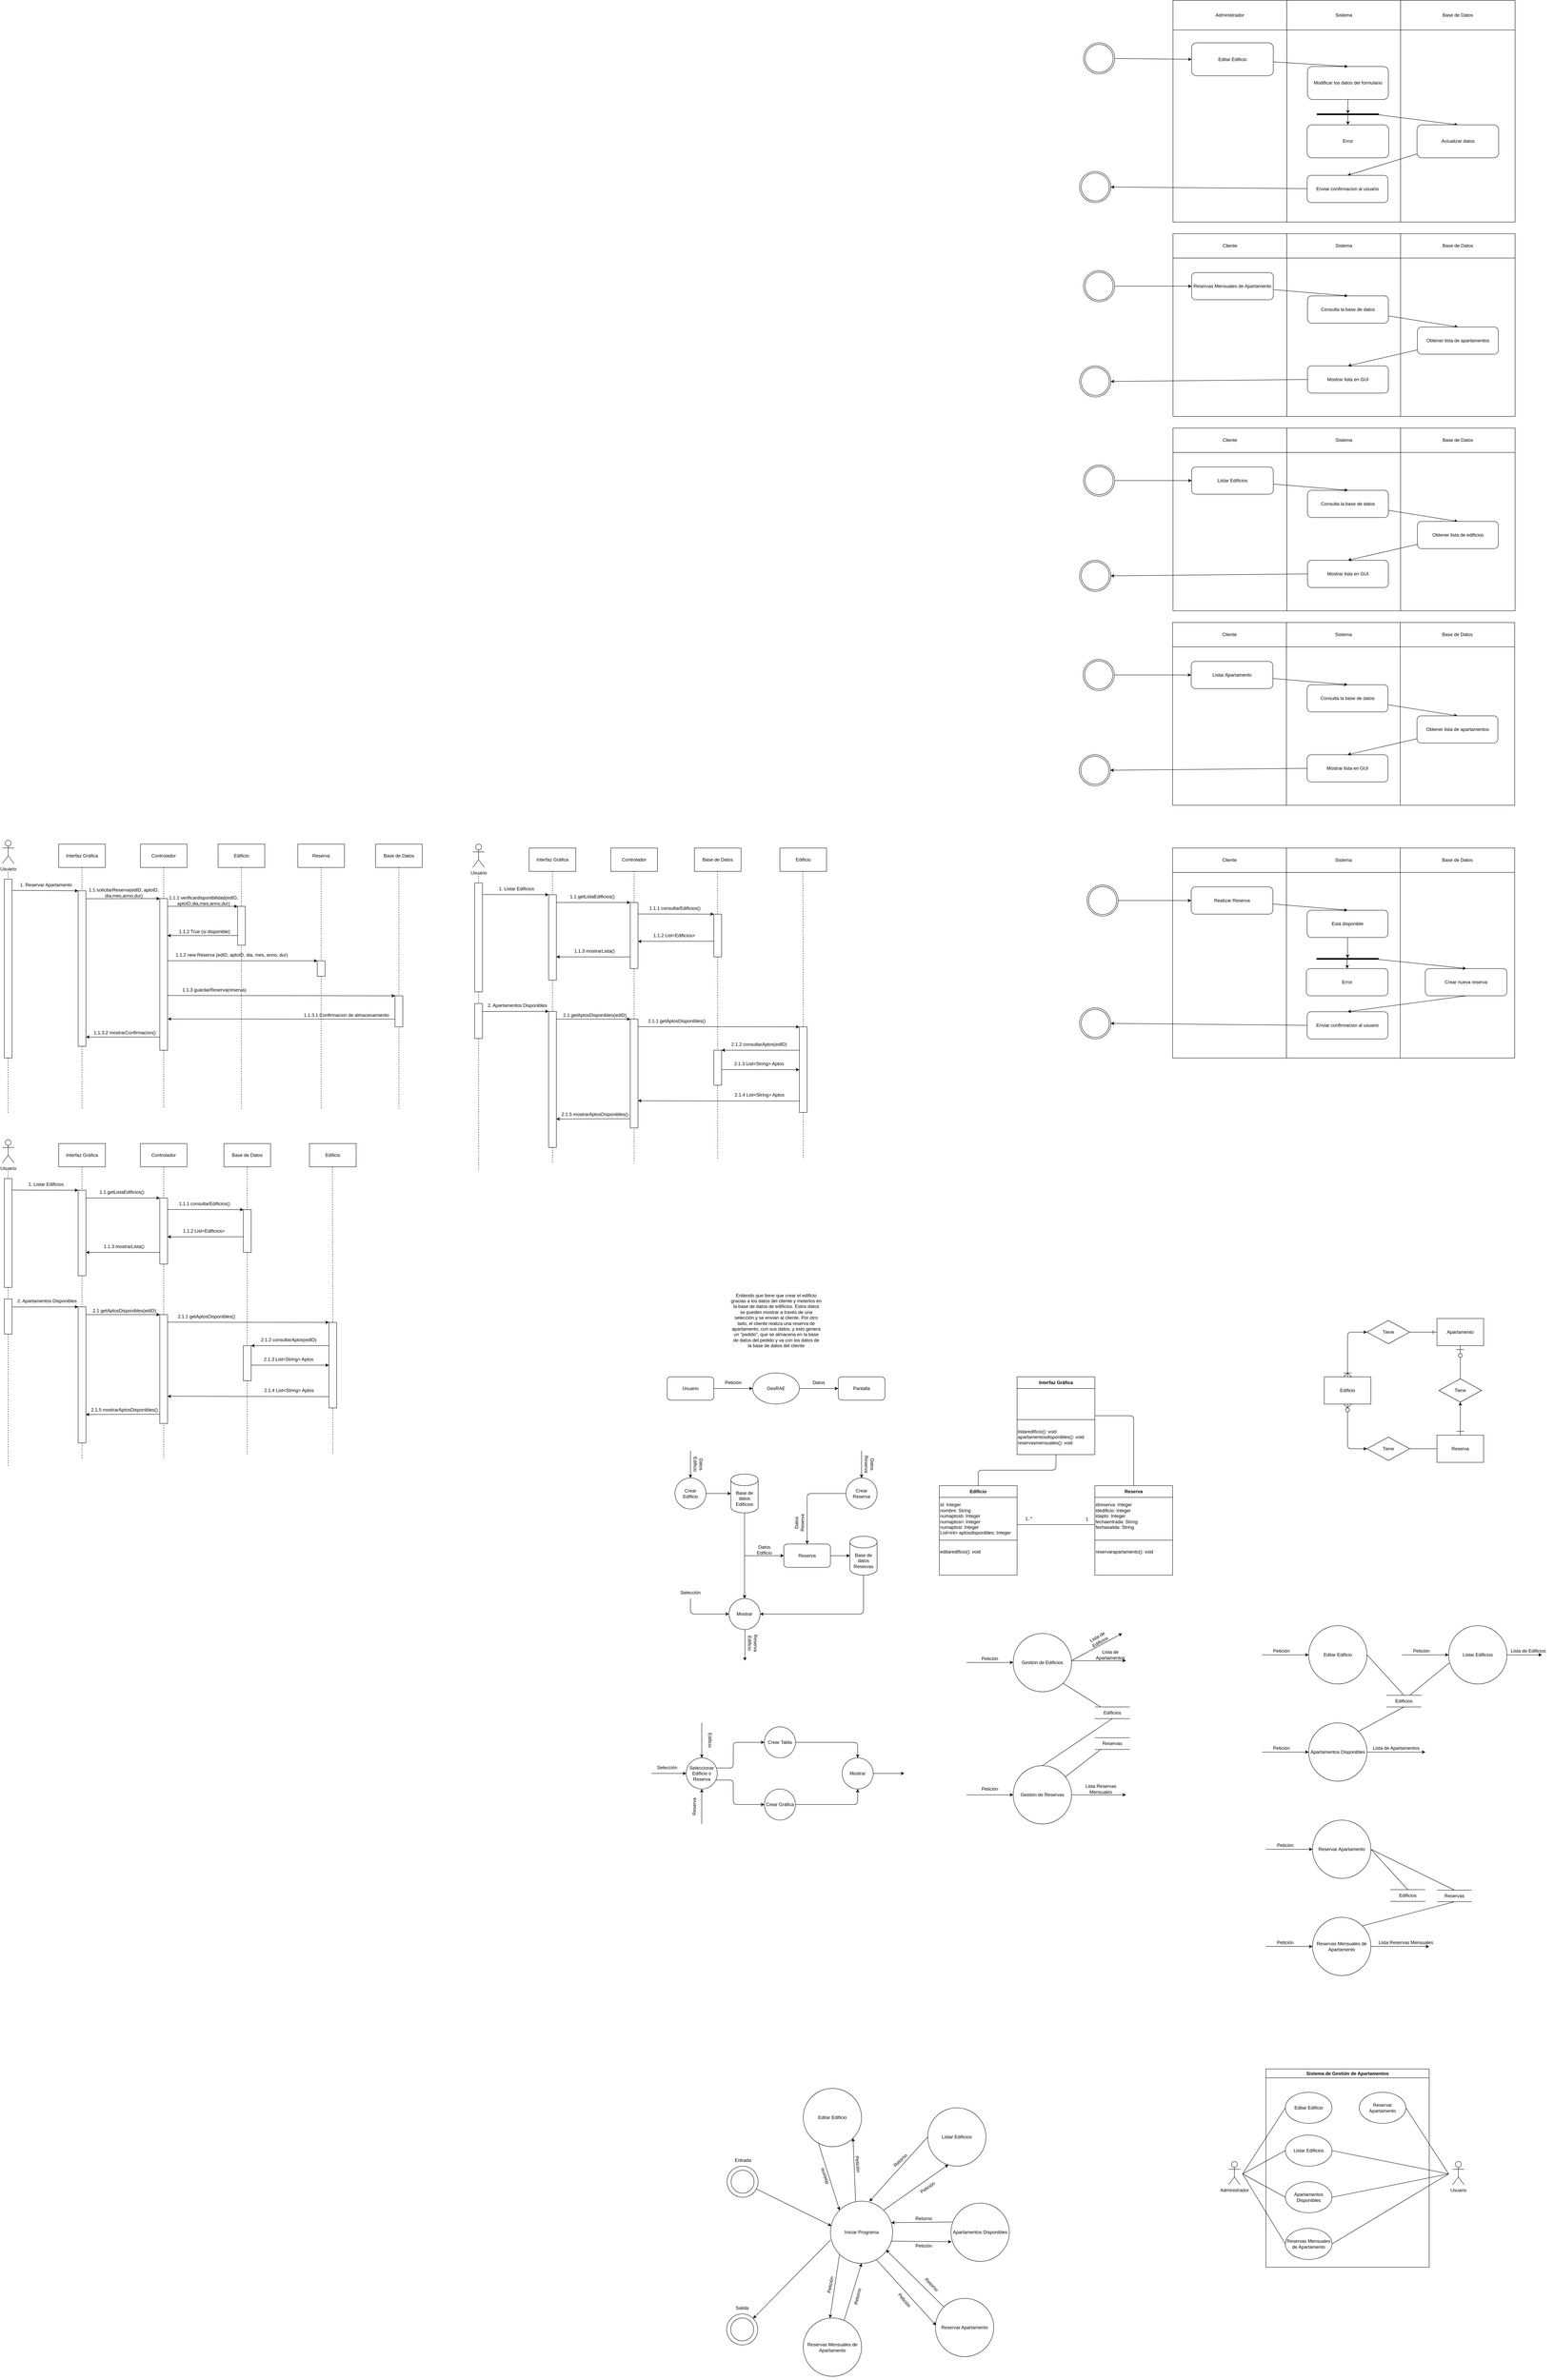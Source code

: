 <mxfile>
    <diagram id="B6JtUUc8CN1e905AqLJK" name="Página-1">
        <mxGraphModel dx="4287" dy="6355" grid="1" gridSize="10" guides="1" tooltips="1" connect="1" arrows="1" fold="1" page="1" pageScale="1" pageWidth="827" pageHeight="1169" math="0" shadow="0">
            <root>
                <mxCell id="0"/>
                <mxCell id="1" parent="0"/>
                <mxCell id="279" style="edgeStyle=none;html=1;dashed=1;endArrow=none;endFill=0;" edge="1" parent="1" source="258">
                    <mxGeometry relative="1" as="geometry">
                        <mxPoint x="-1515.53" y="-359" as="targetPoint"/>
                        <mxPoint x="-1515.53" y="-979" as="sourcePoint"/>
                    </mxGeometry>
                </mxCell>
                <mxCell id="270" style="edgeStyle=none;html=1;dashed=1;endArrow=none;endFill=0;" edge="1" parent="1" source="269">
                    <mxGeometry relative="1" as="geometry">
                        <mxPoint x="-1325" y="-370" as="targetPoint"/>
                    </mxGeometry>
                </mxCell>
                <mxCell id="6" style="edgeStyle=none;html=1;entryX=0;entryY=0.5;entryDx=0;entryDy=0;" parent="1" source="2" target="4" edge="1">
                    <mxGeometry relative="1" as="geometry"/>
                </mxCell>
                <mxCell id="2" value="Usuario" style="rounded=1;whiteSpace=wrap;html=1;strokeWidth=1;gradientColor=none;" parent="1" vertex="1">
                    <mxGeometry x="180" y="320" width="120" height="60" as="geometry"/>
                </mxCell>
                <mxCell id="3" value="Pantalla" style="rounded=1;whiteSpace=wrap;html=1;" parent="1" vertex="1">
                    <mxGeometry x="620" y="320" width="120" height="60" as="geometry"/>
                </mxCell>
                <mxCell id="5" style="edgeStyle=none;html=1;entryX=0;entryY=0.5;entryDx=0;entryDy=0;" parent="1" source="4" target="3" edge="1">
                    <mxGeometry relative="1" as="geometry"/>
                </mxCell>
                <mxCell id="4" value="GesRAE" style="ellipse;whiteSpace=wrap;html=1;" parent="1" vertex="1">
                    <mxGeometry x="400" y="310" width="120" height="80" as="geometry"/>
                </mxCell>
                <mxCell id="7" value="Petición" style="text;html=1;align=center;verticalAlign=middle;whiteSpace=wrap;rounded=0;" parent="1" vertex="1">
                    <mxGeometry x="320" y="320" width="60" height="30" as="geometry"/>
                </mxCell>
                <mxCell id="9" value="Datos" style="text;html=1;align=center;verticalAlign=middle;whiteSpace=wrap;rounded=0;" parent="1" vertex="1">
                    <mxGeometry x="540" y="320" width="60" height="30" as="geometry"/>
                </mxCell>
                <mxCell id="10" value="Entiendo que tiene que crear el edificio gracias a los datos del cliente y meterlos en la base de datos de edificios. Estos datos se pueden mostrar a través de una selección y se envian al cliente. Por otro lado, el cliente realiza una reserva de apartamento, con sus datos, y esto genera un &quot;pedido&quot;, que se almacena en la base de datos del pedido y va con los datos de la base de datos del cliente" style="text;html=1;align=center;verticalAlign=middle;whiteSpace=wrap;rounded=0;" parent="1" vertex="1">
                    <mxGeometry x="342.5" y="90" width="235" height="170" as="geometry"/>
                </mxCell>
                <mxCell id="11" value="Crear&lt;div&gt;Edificio&lt;/div&gt;" style="ellipse;whiteSpace=wrap;html=1;aspect=fixed;" parent="1" vertex="1">
                    <mxGeometry x="200" y="580" width="80" height="80" as="geometry"/>
                </mxCell>
                <mxCell id="21" style="edgeStyle=none;html=1;entryX=0.5;entryY=0;entryDx=0;entryDy=0;" parent="1" source="12" target="15" edge="1">
                    <mxGeometry relative="1" as="geometry">
                        <Array as="points">
                            <mxPoint x="540" y="620"/>
                        </Array>
                    </mxGeometry>
                </mxCell>
                <mxCell id="12" value="Crear&lt;div&gt;Reserva&lt;/div&gt;" style="ellipse;whiteSpace=wrap;html=1;aspect=fixed;" parent="1" vertex="1">
                    <mxGeometry x="640" y="580" width="80" height="80" as="geometry"/>
                </mxCell>
                <mxCell id="18" style="edgeStyle=none;html=1;entryX=0.5;entryY=0;entryDx=0;entryDy=0;" parent="1" source="13" target="16" edge="1">
                    <mxGeometry relative="1" as="geometry"/>
                </mxCell>
                <mxCell id="13" value="Base de datos Edificios" style="shape=cylinder3;whiteSpace=wrap;html=1;boundedLbl=1;backgroundOutline=1;size=15;" parent="1" vertex="1">
                    <mxGeometry x="344" y="570" width="70" height="100" as="geometry"/>
                </mxCell>
                <mxCell id="22" style="edgeStyle=none;html=1;entryX=1;entryY=0.5;entryDx=0;entryDy=0;" parent="1" source="14" target="16" edge="1">
                    <mxGeometry relative="1" as="geometry">
                        <Array as="points">
                            <mxPoint x="685" y="930"/>
                        </Array>
                    </mxGeometry>
                </mxCell>
                <mxCell id="14" value="Base de datos&lt;div&gt;Reservas&lt;/div&gt;" style="shape=cylinder3;whiteSpace=wrap;html=1;boundedLbl=1;backgroundOutline=1;size=15;" parent="1" vertex="1">
                    <mxGeometry x="650" y="730" width="70" height="100" as="geometry"/>
                </mxCell>
                <mxCell id="15" value="Reserva" style="rounded=1;whiteSpace=wrap;html=1;" parent="1" vertex="1">
                    <mxGeometry x="480" y="750" width="120" height="60" as="geometry"/>
                </mxCell>
                <mxCell id="16" value="Mostrar" style="ellipse;whiteSpace=wrap;html=1;aspect=fixed;" parent="1" vertex="1">
                    <mxGeometry x="339" y="890" width="80" height="80" as="geometry"/>
                </mxCell>
                <mxCell id="17" style="edgeStyle=none;html=1;entryX=0;entryY=0.5;entryDx=0;entryDy=0;entryPerimeter=0;" parent="1" source="11" target="13" edge="1">
                    <mxGeometry relative="1" as="geometry"/>
                </mxCell>
                <mxCell id="19" value="" style="endArrow=classic;html=1;entryX=0;entryY=0.5;entryDx=0;entryDy=0;" parent="1" target="15" edge="1">
                    <mxGeometry width="50" height="50" relative="1" as="geometry">
                        <mxPoint x="380" y="780" as="sourcePoint"/>
                        <mxPoint x="430" y="730" as="targetPoint"/>
                    </mxGeometry>
                </mxCell>
                <mxCell id="20" style="edgeStyle=none;html=1;entryX=0;entryY=0.5;entryDx=0;entryDy=0;entryPerimeter=0;" parent="1" source="15" target="14" edge="1">
                    <mxGeometry relative="1" as="geometry"/>
                </mxCell>
                <mxCell id="23" value="" style="endArrow=classic;html=1;" parent="1" edge="1">
                    <mxGeometry width="50" height="50" relative="1" as="geometry">
                        <mxPoint x="380" y="970" as="sourcePoint"/>
                        <mxPoint x="380" y="1050" as="targetPoint"/>
                    </mxGeometry>
                </mxCell>
                <mxCell id="24" value="" style="endArrow=classic;html=1;entryX=0;entryY=0.5;entryDx=0;entryDy=0;" parent="1" target="16" edge="1">
                    <mxGeometry width="50" height="50" relative="1" as="geometry">
                        <mxPoint x="240" y="890" as="sourcePoint"/>
                        <mxPoint x="280" y="890" as="targetPoint"/>
                        <Array as="points">
                            <mxPoint x="240" y="930"/>
                        </Array>
                    </mxGeometry>
                </mxCell>
                <mxCell id="25" value="" style="endArrow=classic;html=1;entryX=0.5;entryY=0;entryDx=0;entryDy=0;" parent="1" target="11" edge="1">
                    <mxGeometry width="50" height="50" relative="1" as="geometry">
                        <mxPoint x="240" y="510" as="sourcePoint"/>
                        <mxPoint x="290" y="460" as="targetPoint"/>
                    </mxGeometry>
                </mxCell>
                <mxCell id="26" value="" style="endArrow=classic;html=1;entryX=0.5;entryY=0;entryDx=0;entryDy=0;" parent="1" target="12" edge="1">
                    <mxGeometry width="50" height="50" relative="1" as="geometry">
                        <mxPoint x="680" y="510" as="sourcePoint"/>
                        <mxPoint x="684.5" y="580" as="targetPoint"/>
                    </mxGeometry>
                </mxCell>
                <mxCell id="29" value="Datos Edificio" style="text;html=1;align=center;verticalAlign=middle;whiteSpace=wrap;rounded=0;rotation=90;" parent="1" vertex="1">
                    <mxGeometry x="230" y="530" width="60" height="30" as="geometry"/>
                </mxCell>
                <mxCell id="30" value="Datos Reserva" style="text;html=1;align=center;verticalAlign=middle;whiteSpace=wrap;rounded=0;rotation=90;" parent="1" vertex="1">
                    <mxGeometry x="670" y="530" width="60" height="30" as="geometry"/>
                </mxCell>
                <mxCell id="31" value="Datos Edificio" style="text;html=1;align=center;verticalAlign=middle;whiteSpace=wrap;rounded=0;" parent="1" vertex="1">
                    <mxGeometry x="400" y="750" width="60" height="30" as="geometry"/>
                </mxCell>
                <mxCell id="32" value="Selección" style="text;html=1;align=center;verticalAlign=middle;whiteSpace=wrap;rounded=0;" parent="1" vertex="1">
                    <mxGeometry x="210" y="860" width="60" height="30" as="geometry"/>
                </mxCell>
                <mxCell id="33" value="Reserva Edificio" style="text;html=1;align=center;verticalAlign=middle;whiteSpace=wrap;rounded=0;rotation=90;" parent="1" vertex="1">
                    <mxGeometry x="370" y="990" width="60" height="30" as="geometry"/>
                </mxCell>
                <mxCell id="34" value="Datos Reserva" style="text;html=1;align=center;verticalAlign=middle;whiteSpace=wrap;rounded=0;rotation=-90;" parent="1" vertex="1">
                    <mxGeometry x="490" y="680" width="60" height="30" as="geometry"/>
                </mxCell>
                <mxCell id="44" style="edgeStyle=none;html=1;entryX=0;entryY=0.5;entryDx=0;entryDy=0;exitX=0.975;exitY=0.325;exitDx=0;exitDy=0;exitPerimeter=0;" parent="1" source="35" target="40" edge="1">
                    <mxGeometry relative="1" as="geometry">
                        <Array as="points">
                            <mxPoint x="350" y="1326"/>
                            <mxPoint x="350" y="1260"/>
                        </Array>
                    </mxGeometry>
                </mxCell>
                <mxCell id="45" style="edgeStyle=none;html=1;entryX=0;entryY=0.5;entryDx=0;entryDy=0;exitX=0.938;exitY=0.713;exitDx=0;exitDy=0;exitPerimeter=0;" parent="1" source="35" target="41" edge="1">
                    <mxGeometry relative="1" as="geometry">
                        <Array as="points">
                            <mxPoint x="350" y="1357"/>
                            <mxPoint x="350" y="1420"/>
                        </Array>
                    </mxGeometry>
                </mxCell>
                <mxCell id="35" value="Seleccionar Edificio o Reserva" style="ellipse;whiteSpace=wrap;html=1;aspect=fixed;" parent="1" vertex="1">
                    <mxGeometry x="229" y="1300" width="80" height="80" as="geometry"/>
                </mxCell>
                <mxCell id="36" value="" style="endArrow=classic;html=1;entryX=0.5;entryY=0;entryDx=0;entryDy=0;" parent="1" target="35" edge="1">
                    <mxGeometry width="50" height="50" relative="1" as="geometry">
                        <mxPoint x="269" y="1210" as="sourcePoint"/>
                        <mxPoint x="284" y="1200" as="targetPoint"/>
                    </mxGeometry>
                </mxCell>
                <mxCell id="38" value="" style="endArrow=classic;html=1;entryX=0.5;entryY=1;entryDx=0;entryDy=0;" parent="1" target="35" edge="1">
                    <mxGeometry width="50" height="50" relative="1" as="geometry">
                        <mxPoint x="269" y="1470" as="sourcePoint"/>
                        <mxPoint x="232.5" y="1510" as="targetPoint"/>
                    </mxGeometry>
                </mxCell>
                <mxCell id="39" value="" style="endArrow=classic;html=1;entryX=0;entryY=0.5;entryDx=0;entryDy=0;" parent="1" target="35" edge="1">
                    <mxGeometry width="50" height="50" relative="1" as="geometry">
                        <mxPoint x="140" y="1340" as="sourcePoint"/>
                        <mxPoint x="140" y="1350" as="targetPoint"/>
                    </mxGeometry>
                </mxCell>
                <mxCell id="46" style="edgeStyle=none;html=1;entryX=0.5;entryY=0;entryDx=0;entryDy=0;" parent="1" source="40" target="42" edge="1">
                    <mxGeometry relative="1" as="geometry">
                        <Array as="points">
                            <mxPoint x="670" y="1260"/>
                        </Array>
                    </mxGeometry>
                </mxCell>
                <mxCell id="40" value="Crear Tabla" style="ellipse;whiteSpace=wrap;html=1;aspect=fixed;" parent="1" vertex="1">
                    <mxGeometry x="430" y="1220" width="80" height="80" as="geometry"/>
                </mxCell>
                <mxCell id="47" style="edgeStyle=none;html=1;entryX=0.5;entryY=1;entryDx=0;entryDy=0;" parent="1" source="41" target="42" edge="1">
                    <mxGeometry relative="1" as="geometry">
                        <Array as="points">
                            <mxPoint x="670" y="1420"/>
                        </Array>
                    </mxGeometry>
                </mxCell>
                <mxCell id="41" value="Crear Gráfica" style="ellipse;whiteSpace=wrap;html=1;aspect=fixed;" parent="1" vertex="1">
                    <mxGeometry x="430" y="1380" width="80" height="80" as="geometry"/>
                </mxCell>
                <mxCell id="43" style="edgeStyle=none;html=1;" parent="1" source="42" edge="1">
                    <mxGeometry relative="1" as="geometry">
                        <mxPoint x="790" y="1340" as="targetPoint"/>
                    </mxGeometry>
                </mxCell>
                <mxCell id="42" value="Mostrar" style="ellipse;whiteSpace=wrap;html=1;aspect=fixed;" parent="1" vertex="1">
                    <mxGeometry x="630" y="1300" width="80" height="80" as="geometry"/>
                </mxCell>
                <mxCell id="48" value="Edificio" style="text;html=1;align=center;verticalAlign=middle;whiteSpace=wrap;rounded=0;rotation=90;" parent="1" vertex="1">
                    <mxGeometry x="260" y="1240" width="60" height="30" as="geometry"/>
                </mxCell>
                <mxCell id="49" value="Reserva" style="text;html=1;align=center;verticalAlign=middle;whiteSpace=wrap;rounded=0;rotation=-90;" parent="1" vertex="1">
                    <mxGeometry x="220" y="1410" width="60" height="30" as="geometry"/>
                </mxCell>
                <mxCell id="50" value="Selección" style="text;html=1;align=center;verticalAlign=middle;whiteSpace=wrap;rounded=0;" parent="1" vertex="1">
                    <mxGeometry x="150" y="1310" width="60" height="30" as="geometry"/>
                </mxCell>
                <mxCell id="52" value="" style="group" parent="1" vertex="1" connectable="0">
                    <mxGeometry x="880" y="600" width="200" height="230" as="geometry"/>
                </mxCell>
                <mxCell id="53" value="Edificio" style="swimlane;whiteSpace=wrap;html=1;swimlaneLine=1;rounded=0;shadow=0;glass=0;swimlaneFillColor=none;startSize=30;" parent="52" vertex="1">
                    <mxGeometry width="200" height="200" as="geometry">
                        <mxRectangle x="90" y="510" width="80" height="30" as="alternateBounds"/>
                    </mxGeometry>
                </mxCell>
                <mxCell id="54" value="editaredificio(): void" style="rounded=0;whiteSpace=wrap;html=1;align=left;" parent="52" vertex="1">
                    <mxGeometry y="110" width="200" height="120" as="geometry"/>
                </mxCell>
                <mxCell id="55" value="id: Integer&lt;div&gt;nombre: String&lt;/div&gt;&lt;div&gt;numaptosb: Integer&lt;/div&gt;&lt;div&gt;numaptosn: Integer&lt;/div&gt;&lt;div&gt;numaptosl: Integer&lt;/div&gt;&lt;div&gt;List&amp;lt;int&amp;gt; aptosdisponibles: Integer&lt;/div&gt;" style="rounded=0;whiteSpace=wrap;html=1;align=left;" parent="52" vertex="1">
                    <mxGeometry y="30" width="200" height="110" as="geometry"/>
                </mxCell>
                <mxCell id="56" value="" style="group" parent="1" vertex="1" connectable="0">
                    <mxGeometry x="1280" y="600" width="200" height="230" as="geometry"/>
                </mxCell>
                <mxCell id="57" value="Reserva" style="swimlane;whiteSpace=wrap;html=1;swimlaneLine=1;rounded=0;shadow=0;glass=0;swimlaneFillColor=none;startSize=30;" parent="56" vertex="1">
                    <mxGeometry width="200" height="200" as="geometry">
                        <mxRectangle x="90" y="510" width="80" height="30" as="alternateBounds"/>
                    </mxGeometry>
                </mxCell>
                <mxCell id="58" value="reservarapartamento(): void" style="rounded=0;whiteSpace=wrap;html=1;align=left;" parent="56" vertex="1">
                    <mxGeometry y="110" width="200" height="120" as="geometry"/>
                </mxCell>
                <mxCell id="59" value="idreserva: Integer&lt;div&gt;&lt;font color=&quot;#000000&quot;&gt;idedificio: Integer&lt;br&gt;&lt;/font&gt;&lt;div&gt;&lt;font color=&quot;#000000&quot;&gt;idapto: Integer&lt;/font&gt;&lt;/div&gt;&lt;div&gt;&lt;font color=&quot;#000000&quot;&gt;fechaentrada: String&lt;/font&gt;&lt;/div&gt;&lt;div&gt;&lt;font color=&quot;#000000&quot;&gt;fechasalida: String&lt;/font&gt;&lt;/div&gt;&lt;div&gt;&lt;div&gt;&lt;br&gt;&lt;/div&gt;&lt;/div&gt;&lt;/div&gt;" style="rounded=0;whiteSpace=wrap;html=1;align=left;" parent="56" vertex="1">
                    <mxGeometry y="30" width="200" height="110" as="geometry"/>
                </mxCell>
                <mxCell id="60" value="" style="group" parent="1" vertex="1" connectable="0">
                    <mxGeometry x="1080" y="320" width="200" height="200" as="geometry"/>
                </mxCell>
                <mxCell id="61" value="Interfaz Gráfica" style="swimlane;whiteSpace=wrap;html=1;swimlaneLine=1;rounded=0;shadow=0;glass=0;swimlaneFillColor=none;startSize=30;" parent="60" vertex="1">
                    <mxGeometry width="200" height="200" as="geometry">
                        <mxRectangle x="90" y="510" width="80" height="30" as="alternateBounds"/>
                    </mxGeometry>
                </mxCell>
                <mxCell id="62" value="listaredificio(): void&lt;div&gt;apartamentosdisponibles(): void&lt;/div&gt;&lt;div&gt;reservasmensuales(): void&lt;/div&gt;" style="rounded=0;whiteSpace=wrap;html=1;align=left;" parent="60" vertex="1">
                    <mxGeometry y="110" width="200" height="90" as="geometry"/>
                </mxCell>
                <mxCell id="63" value="" style="rounded=0;whiteSpace=wrap;html=1;" parent="60" vertex="1">
                    <mxGeometry y="30" width="200" height="80" as="geometry"/>
                </mxCell>
                <mxCell id="66" style="edgeStyle=orthogonalEdgeStyle;html=1;endArrow=none;endFill=0;" parent="1" source="53" target="62" edge="1">
                    <mxGeometry relative="1" as="geometry"/>
                </mxCell>
                <mxCell id="67" style="edgeStyle=none;html=1;entryX=0;entryY=0.5;entryDx=0;entryDy=0;endArrow=none;endFill=0;" parent="1" source="53" target="57" edge="1">
                    <mxGeometry relative="1" as="geometry"/>
                </mxCell>
                <mxCell id="68" style="edgeStyle=orthogonalEdgeStyle;html=1;entryX=1;entryY=0.5;entryDx=0;entryDy=0;endArrow=none;endFill=0;" parent="1" source="57" target="61" edge="1">
                    <mxGeometry relative="1" as="geometry"/>
                </mxCell>
                <mxCell id="70" value="1..*" style="text;html=1;align=center;verticalAlign=middle;whiteSpace=wrap;rounded=0;" parent="1" vertex="1">
                    <mxGeometry x="1080" y="670" width="60" height="30" as="geometry"/>
                </mxCell>
                <mxCell id="71" value="1" style="text;html=1;align=center;verticalAlign=middle;whiteSpace=wrap;rounded=0;" parent="1" vertex="1">
                    <mxGeometry x="1230" y="671" width="60" height="30" as="geometry"/>
                </mxCell>
                <mxCell id="72" value="Gestión de Edificios" style="ellipse;whiteSpace=wrap;html=1;aspect=fixed;" vertex="1" parent="1">
                    <mxGeometry x="1070" y="980" width="150" height="150" as="geometry"/>
                </mxCell>
                <mxCell id="73" value="Gestión de Reservas" style="ellipse;whiteSpace=wrap;html=1;aspect=fixed;" vertex="1" parent="1">
                    <mxGeometry x="1070" y="1320" width="150" height="150" as="geometry"/>
                </mxCell>
                <mxCell id="80" value="" style="endArrow=none;html=1;exitX=1;exitY=1;exitDx=0;exitDy=0;entryX=0;entryY=0;entryDx=0;entryDy=0;" edge="1" parent="1" source="72" target="76">
                    <mxGeometry width="50" height="50" relative="1" as="geometry">
                        <mxPoint x="1250" y="1130" as="sourcePoint"/>
                        <mxPoint x="1300" y="1080" as="targetPoint"/>
                    </mxGeometry>
                </mxCell>
                <mxCell id="81" value="" style="endArrow=none;html=1;exitX=0.894;exitY=0.192;exitDx=0;exitDy=0;exitPerimeter=0;entryX=0;entryY=1;entryDx=0;entryDy=0;" edge="1" parent="1" source="73" target="79">
                    <mxGeometry width="50" height="50" relative="1" as="geometry">
                        <mxPoint x="1260" y="1370" as="sourcePoint"/>
                        <mxPoint x="1310" y="1320" as="targetPoint"/>
                    </mxGeometry>
                </mxCell>
                <mxCell id="82" value="" style="endArrow=classic;html=1;entryX=0;entryY=0.5;entryDx=0;entryDy=0;" edge="1" parent="1" target="73">
                    <mxGeometry width="50" height="50" relative="1" as="geometry">
                        <mxPoint x="950" y="1395" as="sourcePoint"/>
                        <mxPoint x="1010" y="1375" as="targetPoint"/>
                    </mxGeometry>
                </mxCell>
                <mxCell id="83" value="" style="endArrow=classic;html=1;entryX=0;entryY=0.5;entryDx=0;entryDy=0;" edge="1" parent="1">
                    <mxGeometry width="50" height="50" relative="1" as="geometry">
                        <mxPoint x="950" y="1054.58" as="sourcePoint"/>
                        <mxPoint x="1070" y="1054.58" as="targetPoint"/>
                    </mxGeometry>
                </mxCell>
                <mxCell id="84" value="Petición" style="text;html=1;align=center;verticalAlign=middle;whiteSpace=wrap;rounded=0;" vertex="1" parent="1">
                    <mxGeometry x="980" y="1030" width="60" height="30" as="geometry"/>
                </mxCell>
                <mxCell id="85" value="Petición" style="text;html=1;align=center;verticalAlign=middle;whiteSpace=wrap;rounded=0;" vertex="1" parent="1">
                    <mxGeometry x="980" y="1365" width="60" height="30" as="geometry"/>
                </mxCell>
                <mxCell id="86" value="" style="endArrow=classic;html=1;" edge="1" parent="1">
                    <mxGeometry width="50" height="50" relative="1" as="geometry">
                        <mxPoint x="1220" y="1050" as="sourcePoint"/>
                        <mxPoint x="1350" y="980" as="targetPoint"/>
                    </mxGeometry>
                </mxCell>
                <mxCell id="87" value="" style="endArrow=classic;html=1;exitX=0.999;exitY=0.467;exitDx=0;exitDy=0;exitPerimeter=0;" edge="1" parent="1" source="72">
                    <mxGeometry width="50" height="50" relative="1" as="geometry">
                        <mxPoint x="1270" y="1110" as="sourcePoint"/>
                        <mxPoint x="1360" y="1050" as="targetPoint"/>
                    </mxGeometry>
                </mxCell>
                <mxCell id="88" value="Lista de Edificios" style="text;html=1;align=center;verticalAlign=middle;whiteSpace=wrap;rounded=0;rotation=-30;" vertex="1" parent="1">
                    <mxGeometry x="1260" y="980" width="60" height="30" as="geometry"/>
                </mxCell>
                <mxCell id="92" value="" style="group" vertex="1" connectable="0" parent="1">
                    <mxGeometry x="1280" y="1169" width="90" height="30" as="geometry"/>
                </mxCell>
                <mxCell id="74" value="" style="endArrow=none;html=1;" edge="1" parent="92">
                    <mxGeometry width="50" height="50" relative="1" as="geometry">
                        <mxPoint as="sourcePoint"/>
                        <mxPoint x="90" as="targetPoint"/>
                    </mxGeometry>
                </mxCell>
                <mxCell id="75" value="" style="endArrow=none;html=1;" edge="1" parent="92">
                    <mxGeometry width="50" height="50" relative="1" as="geometry">
                        <mxPoint y="30" as="sourcePoint"/>
                        <mxPoint x="90" y="30" as="targetPoint"/>
                    </mxGeometry>
                </mxCell>
                <mxCell id="76" value="Edificios" style="text;html=1;align=center;verticalAlign=middle;whiteSpace=wrap;rounded=0;" vertex="1" parent="92">
                    <mxGeometry x="15" width="60" height="30" as="geometry"/>
                </mxCell>
                <mxCell id="93" value="" style="group" vertex="1" connectable="0" parent="1">
                    <mxGeometry x="1280" y="1248.31" width="90" height="30" as="geometry"/>
                </mxCell>
                <mxCell id="77" value="" style="endArrow=none;html=1;" edge="1" parent="93">
                    <mxGeometry width="50" height="50" relative="1" as="geometry">
                        <mxPoint as="sourcePoint"/>
                        <mxPoint x="90" as="targetPoint"/>
                    </mxGeometry>
                </mxCell>
                <mxCell id="78" value="" style="endArrow=none;html=1;" edge="1" parent="93">
                    <mxGeometry width="50" height="50" relative="1" as="geometry">
                        <mxPoint y="30" as="sourcePoint"/>
                        <mxPoint x="90" y="30" as="targetPoint"/>
                    </mxGeometry>
                </mxCell>
                <mxCell id="79" value="Reservas" style="text;html=1;align=center;verticalAlign=middle;whiteSpace=wrap;rounded=0;" vertex="1" parent="93">
                    <mxGeometry x="15" width="60" height="30" as="geometry"/>
                </mxCell>
                <mxCell id="97" value="Lista de Apartamentos" style="text;html=1;align=center;verticalAlign=middle;whiteSpace=wrap;rounded=0;rotation=0;" vertex="1" parent="1">
                    <mxGeometry x="1290" y="1020" width="60" height="30" as="geometry"/>
                </mxCell>
                <mxCell id="100" value="" style="endArrow=classic;html=1;exitX=1;exitY=0.5;exitDx=0;exitDy=0;" edge="1" parent="1" source="73">
                    <mxGeometry width="50" height="50" relative="1" as="geometry">
                        <mxPoint x="1260" y="1370" as="sourcePoint"/>
                        <mxPoint x="1360" y="1395" as="targetPoint"/>
                    </mxGeometry>
                </mxCell>
                <mxCell id="101" value="Lista Reservas Mensuales" style="text;html=1;align=center;verticalAlign=middle;whiteSpace=wrap;rounded=0;" vertex="1" parent="1">
                    <mxGeometry x="1241" y="1365" width="109" height="30" as="geometry"/>
                </mxCell>
                <mxCell id="103" value="Editar Edificio" style="ellipse;whiteSpace=wrap;html=1;aspect=fixed;" vertex="1" parent="1">
                    <mxGeometry x="1830" y="960" width="150" height="150" as="geometry"/>
                </mxCell>
                <mxCell id="123" style="edgeStyle=none;html=1;" edge="1" parent="1" source="104">
                    <mxGeometry relative="1" as="geometry">
                        <mxPoint x="2430" y="1035.0" as="targetPoint"/>
                    </mxGeometry>
                </mxCell>
                <mxCell id="104" value="Listar Edificios" style="ellipse;whiteSpace=wrap;html=1;aspect=fixed;" vertex="1" parent="1">
                    <mxGeometry x="2190" y="960" width="150" height="150" as="geometry"/>
                </mxCell>
                <mxCell id="105" value="Apartamentos Disponibles" style="ellipse;whiteSpace=wrap;html=1;aspect=fixed;" vertex="1" parent="1">
                    <mxGeometry x="1830" y="1210" width="150" height="150" as="geometry"/>
                </mxCell>
                <mxCell id="106" value="" style="endArrow=classic;html=1;entryX=0;entryY=0.5;entryDx=0;entryDy=0;" edge="1" parent="1" target="103">
                    <mxGeometry width="50" height="50" relative="1" as="geometry">
                        <mxPoint x="1710" y="1035" as="sourcePoint"/>
                        <mxPoint x="1760" y="1020" as="targetPoint"/>
                    </mxGeometry>
                </mxCell>
                <mxCell id="107" value="Petición" style="text;html=1;align=center;verticalAlign=middle;whiteSpace=wrap;rounded=0;" vertex="1" parent="1">
                    <mxGeometry x="1730" y="1010" width="60" height="30" as="geometry"/>
                </mxCell>
                <mxCell id="108" value="" style="group" vertex="1" connectable="0" parent="1">
                    <mxGeometry x="2030" y="1139" width="90" height="30" as="geometry"/>
                </mxCell>
                <mxCell id="109" value="" style="endArrow=none;html=1;" edge="1" parent="108">
                    <mxGeometry width="50" height="50" relative="1" as="geometry">
                        <mxPoint as="sourcePoint"/>
                        <mxPoint x="90" as="targetPoint"/>
                    </mxGeometry>
                </mxCell>
                <mxCell id="110" value="" style="endArrow=none;html=1;" edge="1" parent="108">
                    <mxGeometry width="50" height="50" relative="1" as="geometry">
                        <mxPoint y="30" as="sourcePoint"/>
                        <mxPoint x="90" y="30" as="targetPoint"/>
                    </mxGeometry>
                </mxCell>
                <mxCell id="111" value="Edificios" style="text;html=1;align=center;verticalAlign=middle;whiteSpace=wrap;rounded=0;" vertex="1" parent="108">
                    <mxGeometry x="15" width="60" height="30" as="geometry"/>
                </mxCell>
                <mxCell id="112" value="" style="endArrow=none;html=1;exitX=1;exitY=0.5;exitDx=0;exitDy=0;entryX=0.5;entryY=0;entryDx=0;entryDy=0;" edge="1" parent="1" source="103" target="111">
                    <mxGeometry width="50" height="50" relative="1" as="geometry">
                        <mxPoint x="2030" y="1060" as="sourcePoint"/>
                        <mxPoint x="2080" y="1010" as="targetPoint"/>
                    </mxGeometry>
                </mxCell>
                <mxCell id="113" value="" style="endArrow=classic;html=1;entryX=0;entryY=0.5;entryDx=0;entryDy=0;" edge="1" parent="1">
                    <mxGeometry width="50" height="50" relative="1" as="geometry">
                        <mxPoint x="1710" y="1285" as="sourcePoint"/>
                        <mxPoint x="1830" y="1285" as="targetPoint"/>
                    </mxGeometry>
                </mxCell>
                <mxCell id="114" value="Petición" style="text;html=1;align=center;verticalAlign=middle;whiteSpace=wrap;rounded=0;" vertex="1" parent="1">
                    <mxGeometry x="1730" y="1260" width="60" height="30" as="geometry"/>
                </mxCell>
                <mxCell id="115" value="" style="endArrow=none;html=1;exitX=1;exitY=0;exitDx=0;exitDy=0;entryX=0.5;entryY=1;entryDx=0;entryDy=0;" edge="1" parent="1" source="105" target="111">
                    <mxGeometry width="50" height="50" relative="1" as="geometry">
                        <mxPoint x="2020" y="1260" as="sourcePoint"/>
                        <mxPoint x="2070" y="1210" as="targetPoint"/>
                    </mxGeometry>
                </mxCell>
                <mxCell id="116" value="" style="endArrow=classic;html=1;exitX=1;exitY=0.5;exitDx=0;exitDy=0;" edge="1" parent="1" source="105">
                    <mxGeometry width="50" height="50" relative="1" as="geometry">
                        <mxPoint x="2000" y="1300" as="sourcePoint"/>
                        <mxPoint x="2130" y="1285" as="targetPoint"/>
                    </mxGeometry>
                </mxCell>
                <mxCell id="117" value="Lista de Apartamentos" style="text;html=1;align=center;verticalAlign=middle;whiteSpace=wrap;rounded=0;" vertex="1" parent="1">
                    <mxGeometry x="1990" y="1260" width="130" height="30" as="geometry"/>
                </mxCell>
                <mxCell id="120" value="" style="endArrow=none;html=1;exitX=0.75;exitY=0;exitDx=0;exitDy=0;entryX=0.012;entryY=0.638;entryDx=0;entryDy=0;entryPerimeter=0;" edge="1" parent="1" source="111" target="104">
                    <mxGeometry width="50" height="50" relative="1" as="geometry">
                        <mxPoint x="2110" y="1110" as="sourcePoint"/>
                        <mxPoint x="2160" y="1060" as="targetPoint"/>
                    </mxGeometry>
                </mxCell>
                <mxCell id="121" value="" style="endArrow=classic;html=1;entryX=0;entryY=0.5;entryDx=0;entryDy=0;" edge="1" parent="1">
                    <mxGeometry width="50" height="50" relative="1" as="geometry">
                        <mxPoint x="2070" y="1035" as="sourcePoint"/>
                        <mxPoint x="2190" y="1035" as="targetPoint"/>
                    </mxGeometry>
                </mxCell>
                <mxCell id="122" value="Petición" style="text;html=1;align=center;verticalAlign=middle;whiteSpace=wrap;rounded=0;" vertex="1" parent="1">
                    <mxGeometry x="2090" y="1010" width="60" height="30" as="geometry"/>
                </mxCell>
                <mxCell id="124" value="Lista de Edificios" style="text;html=1;align=center;verticalAlign=middle;whiteSpace=wrap;rounded=0;" vertex="1" parent="1">
                    <mxGeometry x="2330" y="1010" width="130" height="30" as="geometry"/>
                </mxCell>
                <mxCell id="125" value="" style="endArrow=none;html=1;entryX=0.5;entryY=1;entryDx=0;entryDy=0;exitX=0.5;exitY=0;exitDx=0;exitDy=0;" edge="1" parent="1" source="73" target="76">
                    <mxGeometry width="50" height="50" relative="1" as="geometry">
                        <mxPoint x="1180" y="1330" as="sourcePoint"/>
                        <mxPoint x="1230" y="1280" as="targetPoint"/>
                    </mxGeometry>
                </mxCell>
                <mxCell id="126" value="Reservar Apartamento" style="ellipse;whiteSpace=wrap;html=1;aspect=fixed;" vertex="1" parent="1">
                    <mxGeometry x="1840" y="1460" width="150" height="150" as="geometry"/>
                </mxCell>
                <mxCell id="129" value="Reservas Mensuales de Apartamento" style="ellipse;whiteSpace=wrap;html=1;aspect=fixed;" vertex="1" parent="1">
                    <mxGeometry x="1840" y="1710" width="150" height="150" as="geometry"/>
                </mxCell>
                <mxCell id="130" value="" style="endArrow=classic;html=1;entryX=0;entryY=0.5;entryDx=0;entryDy=0;" edge="1" parent="1" target="126">
                    <mxGeometry width="50" height="50" relative="1" as="geometry">
                        <mxPoint x="1720" y="1535" as="sourcePoint"/>
                        <mxPoint x="1770" y="1520" as="targetPoint"/>
                    </mxGeometry>
                </mxCell>
                <mxCell id="131" value="Petición" style="text;html=1;align=center;verticalAlign=middle;whiteSpace=wrap;rounded=0;" vertex="1" parent="1">
                    <mxGeometry x="1740" y="1510" width="60" height="30" as="geometry"/>
                </mxCell>
                <mxCell id="132" value="" style="group" vertex="1" connectable="0" parent="1">
                    <mxGeometry x="2040" y="1639" width="90" height="30" as="geometry"/>
                </mxCell>
                <mxCell id="133" value="" style="endArrow=none;html=1;" edge="1" parent="132">
                    <mxGeometry width="50" height="50" relative="1" as="geometry">
                        <mxPoint as="sourcePoint"/>
                        <mxPoint x="90" as="targetPoint"/>
                    </mxGeometry>
                </mxCell>
                <mxCell id="134" value="" style="endArrow=none;html=1;" edge="1" parent="132">
                    <mxGeometry width="50" height="50" relative="1" as="geometry">
                        <mxPoint y="30" as="sourcePoint"/>
                        <mxPoint x="90" y="30" as="targetPoint"/>
                    </mxGeometry>
                </mxCell>
                <mxCell id="135" value="Edificios" style="text;html=1;align=center;verticalAlign=middle;whiteSpace=wrap;rounded=0;" vertex="1" parent="132">
                    <mxGeometry x="15" width="60" height="30" as="geometry"/>
                </mxCell>
                <mxCell id="136" value="" style="endArrow=none;html=1;exitX=1;exitY=0.5;exitDx=0;exitDy=0;entryX=0.5;entryY=0;entryDx=0;entryDy=0;" edge="1" parent="1" source="126" target="135">
                    <mxGeometry width="50" height="50" relative="1" as="geometry">
                        <mxPoint x="2040" y="1560" as="sourcePoint"/>
                        <mxPoint x="2090" y="1510" as="targetPoint"/>
                    </mxGeometry>
                </mxCell>
                <mxCell id="137" value="" style="endArrow=classic;html=1;entryX=0;entryY=0.5;entryDx=0;entryDy=0;" edge="1" parent="1">
                    <mxGeometry width="50" height="50" relative="1" as="geometry">
                        <mxPoint x="1720" y="1785" as="sourcePoint"/>
                        <mxPoint x="1840" y="1785" as="targetPoint"/>
                    </mxGeometry>
                </mxCell>
                <mxCell id="138" value="Petición" style="text;html=1;align=center;verticalAlign=middle;whiteSpace=wrap;rounded=0;" vertex="1" parent="1">
                    <mxGeometry x="1740" y="1760" width="60" height="30" as="geometry"/>
                </mxCell>
                <mxCell id="140" value="" style="endArrow=classic;html=1;exitX=1;exitY=0.5;exitDx=0;exitDy=0;" edge="1" parent="1" source="129">
                    <mxGeometry width="50" height="50" relative="1" as="geometry">
                        <mxPoint x="2010" y="1800" as="sourcePoint"/>
                        <mxPoint x="2140" y="1785" as="targetPoint"/>
                    </mxGeometry>
                </mxCell>
                <mxCell id="141" value="Lista Reservas Mensuales" style="text;html=1;align=center;verticalAlign=middle;whiteSpace=wrap;rounded=0;" vertex="1" parent="1">
                    <mxGeometry x="2000" y="1760" width="160" height="30" as="geometry"/>
                </mxCell>
                <mxCell id="146" value="" style="group" vertex="1" connectable="0" parent="1">
                    <mxGeometry x="2160" y="1640" width="90" height="30" as="geometry"/>
                </mxCell>
                <mxCell id="147" value="" style="endArrow=none;html=1;" edge="1" parent="146">
                    <mxGeometry width="50" height="50" relative="1" as="geometry">
                        <mxPoint as="sourcePoint"/>
                        <mxPoint x="90" as="targetPoint"/>
                    </mxGeometry>
                </mxCell>
                <mxCell id="148" value="" style="endArrow=none;html=1;" edge="1" parent="146">
                    <mxGeometry width="50" height="50" relative="1" as="geometry">
                        <mxPoint y="30" as="sourcePoint"/>
                        <mxPoint x="90" y="30" as="targetPoint"/>
                    </mxGeometry>
                </mxCell>
                <mxCell id="149" value="Reservas" style="text;html=1;align=center;verticalAlign=middle;whiteSpace=wrap;rounded=0;" vertex="1" parent="146">
                    <mxGeometry x="15" width="60" height="30" as="geometry"/>
                </mxCell>
                <mxCell id="150" value="" style="endArrow=none;html=1;exitX=1;exitY=0.5;exitDx=0;exitDy=0;entryX=0.5;entryY=0;entryDx=0;entryDy=0;" edge="1" parent="1" source="126" target="149">
                    <mxGeometry width="50" height="50" relative="1" as="geometry">
                        <mxPoint x="2030" y="1530" as="sourcePoint"/>
                        <mxPoint x="2080" y="1480" as="targetPoint"/>
                    </mxGeometry>
                </mxCell>
                <mxCell id="151" value="" style="endArrow=none;html=1;exitX=1;exitY=0;exitDx=0;exitDy=0;entryX=0.5;entryY=1;entryDx=0;entryDy=0;" edge="1" parent="1" source="129" target="149">
                    <mxGeometry width="50" height="50" relative="1" as="geometry">
                        <mxPoint x="1980" y="1750" as="sourcePoint"/>
                        <mxPoint x="2030" y="1700" as="targetPoint"/>
                    </mxGeometry>
                </mxCell>
                <mxCell id="164" style="edgeStyle=none;html=1;entryX=0;entryY=0.5;entryDx=0;entryDy=0;" edge="1" parent="1" source="152" target="163">
                    <mxGeometry relative="1" as="geometry">
                        <Array as="points">
                            <mxPoint x="1930" y="505"/>
                        </Array>
                    </mxGeometry>
                </mxCell>
                <mxCell id="152" value="Edificio" style="rounded=0;whiteSpace=wrap;html=1;" vertex="1" parent="1">
                    <mxGeometry x="1870" y="320" width="120" height="70" as="geometry"/>
                </mxCell>
                <mxCell id="154" value="Apartamento" style="rounded=0;whiteSpace=wrap;html=1;" vertex="1" parent="1">
                    <mxGeometry x="2160" y="170" width="120" height="70" as="geometry"/>
                </mxCell>
                <mxCell id="178" style="edgeStyle=none;html=1;entryX=0.5;entryY=1;entryDx=0;entryDy=0;" edge="1" parent="1" source="155" target="176">
                    <mxGeometry relative="1" as="geometry"/>
                </mxCell>
                <mxCell id="155" value="Reserva" style="rounded=0;whiteSpace=wrap;html=1;" vertex="1" parent="1">
                    <mxGeometry x="2160" y="470" width="120" height="70" as="geometry"/>
                </mxCell>
                <mxCell id="159" value="" style="endArrow=none;html=1;" edge="1" parent="1">
                    <mxGeometry width="50" height="50" relative="1" as="geometry">
                        <mxPoint x="2150" y="210" as="sourcePoint"/>
                        <mxPoint x="2150" y="200" as="targetPoint"/>
                    </mxGeometry>
                </mxCell>
                <mxCell id="160" value="Tiene" style="rhombus;whiteSpace=wrap;html=1;" vertex="1" parent="1">
                    <mxGeometry x="1980" y="175" width="110" height="60" as="geometry"/>
                </mxCell>
                <mxCell id="161" value="" style="endArrow=none;html=1;exitX=1;exitY=0.5;exitDx=0;exitDy=0;entryX=0;entryY=0.5;entryDx=0;entryDy=0;" edge="1" parent="1" source="160" target="154">
                    <mxGeometry width="50" height="50" relative="1" as="geometry">
                        <mxPoint x="2090" y="200" as="sourcePoint"/>
                        <mxPoint x="2140" y="150" as="targetPoint"/>
                    </mxGeometry>
                </mxCell>
                <mxCell id="163" value="Tiene" style="rhombus;whiteSpace=wrap;html=1;" vertex="1" parent="1">
                    <mxGeometry x="1980" y="475" width="110" height="60" as="geometry"/>
                </mxCell>
                <mxCell id="165" value="" style="endArrow=none;html=1;exitX=1;exitY=0.5;exitDx=0;exitDy=0;entryX=0;entryY=0.5;entryDx=0;entryDy=0;" edge="1" parent="1" source="163" target="155">
                    <mxGeometry width="50" height="50" relative="1" as="geometry">
                        <mxPoint x="2090" y="480" as="sourcePoint"/>
                        <mxPoint x="2140" y="430" as="targetPoint"/>
                    </mxGeometry>
                </mxCell>
                <mxCell id="168" value="" style="endArrow=none;html=1;" edge="1" parent="1">
                    <mxGeometry width="50" height="50" relative="1" as="geometry">
                        <mxPoint x="1920" y="310" as="sourcePoint"/>
                        <mxPoint x="1940" y="310" as="targetPoint"/>
                    </mxGeometry>
                </mxCell>
                <mxCell id="162" style="edgeStyle=none;html=1;entryX=0;entryY=0.5;entryDx=0;entryDy=0;" edge="1" parent="1" source="152" target="160">
                    <mxGeometry relative="1" as="geometry">
                        <Array as="points">
                            <mxPoint x="1930" y="205"/>
                        </Array>
                    </mxGeometry>
                </mxCell>
                <mxCell id="166" value="" style="endArrow=none;html=1;" edge="1" parent="1">
                    <mxGeometry width="50" height="50" relative="1" as="geometry">
                        <mxPoint x="1920" y="320" as="sourcePoint"/>
                        <mxPoint x="1930" y="310" as="targetPoint"/>
                    </mxGeometry>
                </mxCell>
                <mxCell id="167" value="" style="endArrow=none;html=1;" edge="1" parent="1">
                    <mxGeometry width="50" height="50" relative="1" as="geometry">
                        <mxPoint x="1940" y="320" as="sourcePoint"/>
                        <mxPoint x="1930" y="310" as="targetPoint"/>
                    </mxGeometry>
                </mxCell>
                <mxCell id="173" value="" style="endArrow=none;html=1;" edge="1" parent="1">
                    <mxGeometry width="50" height="50" relative="1" as="geometry">
                        <mxPoint x="1930" y="400" as="sourcePoint"/>
                        <mxPoint x="1940" y="390" as="targetPoint"/>
                    </mxGeometry>
                </mxCell>
                <mxCell id="174" value="" style="endArrow=none;html=1;" edge="1" parent="1">
                    <mxGeometry width="50" height="50" relative="1" as="geometry">
                        <mxPoint x="1930" y="400" as="sourcePoint"/>
                        <mxPoint x="1920" y="390" as="targetPoint"/>
                    </mxGeometry>
                </mxCell>
                <mxCell id="175" value="" style="ellipse;whiteSpace=wrap;html=1;aspect=fixed;" vertex="1" parent="1">
                    <mxGeometry x="1925" y="400" width="10" height="10" as="geometry"/>
                </mxCell>
                <mxCell id="176" value="Tiene" style="rhombus;whiteSpace=wrap;html=1;" vertex="1" parent="1">
                    <mxGeometry x="2165" y="325" width="110" height="60" as="geometry"/>
                </mxCell>
                <mxCell id="179" value="" style="endArrow=none;html=1;exitX=0.5;exitY=0;exitDx=0;exitDy=0;entryX=0.5;entryY=1;entryDx=0;entryDy=0;" edge="1" parent="1" source="183" target="154">
                    <mxGeometry width="50" height="50" relative="1" as="geometry">
                        <mxPoint x="2120" y="330" as="sourcePoint"/>
                        <mxPoint x="2170" y="280" as="targetPoint"/>
                    </mxGeometry>
                </mxCell>
                <mxCell id="180" value="" style="endArrow=none;html=1;" edge="1" parent="1">
                    <mxGeometry width="50" height="50" relative="1" as="geometry">
                        <mxPoint x="2210" y="460" as="sourcePoint"/>
                        <mxPoint x="2230" y="460" as="targetPoint"/>
                    </mxGeometry>
                </mxCell>
                <mxCell id="181" value="" style="endArrow=none;html=1;" edge="1" parent="1">
                    <mxGeometry width="50" height="50" relative="1" as="geometry">
                        <mxPoint x="2210" y="250" as="sourcePoint"/>
                        <mxPoint x="2230" y="250" as="targetPoint"/>
                    </mxGeometry>
                </mxCell>
                <mxCell id="184" value="" style="endArrow=none;html=1;exitX=0.5;exitY=0;exitDx=0;exitDy=0;entryX=0.5;entryY=1;entryDx=0;entryDy=0;" edge="1" parent="1" source="176" target="183">
                    <mxGeometry width="50" height="50" relative="1" as="geometry">
                        <mxPoint x="2220" y="325" as="sourcePoint"/>
                        <mxPoint x="2220" y="240" as="targetPoint"/>
                    </mxGeometry>
                </mxCell>
                <mxCell id="183" value="" style="ellipse;whiteSpace=wrap;html=1;aspect=fixed;" vertex="1" parent="1">
                    <mxGeometry x="2215" y="260" width="10" height="10" as="geometry"/>
                </mxCell>
                <mxCell id="187" value="" style="group" vertex="1" connectable="0" parent="1">
                    <mxGeometry x="334" y="2350" width="80" height="80" as="geometry"/>
                </mxCell>
                <mxCell id="185" value="" style="ellipse;whiteSpace=wrap;html=1;aspect=fixed;" vertex="1" parent="187">
                    <mxGeometry width="80" height="80" as="geometry"/>
                </mxCell>
                <mxCell id="186" value="" style="ellipse;whiteSpace=wrap;html=1;aspect=fixed;" vertex="1" parent="187">
                    <mxGeometry x="10.5" y="10.5" width="59" height="59" as="geometry"/>
                </mxCell>
                <mxCell id="188" value="Iniciar Programa" style="ellipse;whiteSpace=wrap;html=1;aspect=fixed;" vertex="1" parent="1">
                    <mxGeometry x="600" y="2440" width="160" height="160" as="geometry"/>
                </mxCell>
                <mxCell id="189" value="Editar Edificio" style="ellipse;whiteSpace=wrap;html=1;aspect=fixed;" vertex="1" parent="1">
                    <mxGeometry x="530" y="2150" width="150" height="150" as="geometry"/>
                </mxCell>
                <mxCell id="190" value="Listar Edificios" style="ellipse;whiteSpace=wrap;html=1;aspect=fixed;" vertex="1" parent="1">
                    <mxGeometry x="850" y="2200" width="150" height="150" as="geometry"/>
                </mxCell>
                <mxCell id="191" value="Apartamentos Disponibles" style="ellipse;whiteSpace=wrap;html=1;aspect=fixed;" vertex="1" parent="1">
                    <mxGeometry x="910" y="2445" width="150" height="150" as="geometry"/>
                </mxCell>
                <mxCell id="192" value="Reservar Apartamento" style="ellipse;whiteSpace=wrap;html=1;aspect=fixed;" vertex="1" parent="1">
                    <mxGeometry x="870" y="2690" width="150" height="150" as="geometry"/>
                </mxCell>
                <mxCell id="206" value="" style="endArrow=classic;html=1;exitX=1;exitY=0;exitDx=0;exitDy=0;entryX=0.354;entryY=0.974;entryDx=0;entryDy=0;entryPerimeter=0;" edge="1" parent="1" source="188" target="190">
                    <mxGeometry width="50" height="50" relative="1" as="geometry">
                        <mxPoint x="750" y="2460" as="sourcePoint"/>
                        <mxPoint x="800" y="2410" as="targetPoint"/>
                    </mxGeometry>
                </mxCell>
                <mxCell id="207" value="" style="endArrow=classic;html=1;exitX=0;exitY=0.5;exitDx=0;exitDy=0;entryX=0.627;entryY=0.004;entryDx=0;entryDy=0;entryPerimeter=0;" edge="1" parent="1" source="190" target="188">
                    <mxGeometry width="50" height="50" relative="1" as="geometry">
                        <mxPoint x="780" y="2320" as="sourcePoint"/>
                        <mxPoint x="830" y="2270" as="targetPoint"/>
                    </mxGeometry>
                </mxCell>
                <mxCell id="208" value="" style="endArrow=classic;html=1;exitX=0.972;exitY=0.643;exitDx=0;exitDy=0;exitPerimeter=0;entryX=0.009;entryY=0.663;entryDx=0;entryDy=0;entryPerimeter=0;" edge="1" parent="1" source="188" target="191">
                    <mxGeometry width="50" height="50" relative="1" as="geometry">
                        <mxPoint x="820" y="2530" as="sourcePoint"/>
                        <mxPoint x="870" y="2480" as="targetPoint"/>
                    </mxGeometry>
                </mxCell>
                <mxCell id="210" value="" style="endArrow=classic;html=1;exitX=0.026;exitY=0.324;exitDx=0;exitDy=0;exitPerimeter=0;entryX=0.977;entryY=0.346;entryDx=0;entryDy=0;entryPerimeter=0;" edge="1" parent="1" source="191" target="188">
                    <mxGeometry width="50" height="50" relative="1" as="geometry">
                        <mxPoint x="890" y="2520" as="sourcePoint"/>
                        <mxPoint x="940" y="2470" as="targetPoint"/>
                    </mxGeometry>
                </mxCell>
                <mxCell id="211" value="" style="endArrow=classic;html=1;exitX=0.738;exitY=0.94;exitDx=0;exitDy=0;exitPerimeter=0;entryX=0.009;entryY=0.463;entryDx=0;entryDy=0;entryPerimeter=0;" edge="1" parent="1" source="188" target="192">
                    <mxGeometry width="50" height="50" relative="1" as="geometry">
                        <mxPoint x="740" y="2680" as="sourcePoint"/>
                        <mxPoint x="790" y="2630" as="targetPoint"/>
                    </mxGeometry>
                </mxCell>
                <mxCell id="212" value="" style="endArrow=classic;html=1;entryX=0.894;entryY=0.783;entryDx=0;entryDy=0;entryPerimeter=0;" edge="1" parent="1" source="192" target="188">
                    <mxGeometry width="50" height="50" relative="1" as="geometry">
                        <mxPoint x="870" y="2690" as="sourcePoint"/>
                        <mxPoint x="920" y="2640" as="targetPoint"/>
                    </mxGeometry>
                </mxCell>
                <mxCell id="213" value="" style="endArrow=classic;html=1;exitX=0;exitY=1;exitDx=0;exitDy=0;entryX=0.458;entryY=0.001;entryDx=0;entryDy=0;entryPerimeter=0;" edge="1" parent="1" source="188" target="193">
                    <mxGeometry width="50" height="50" relative="1" as="geometry">
                        <mxPoint x="620" y="2820" as="sourcePoint"/>
                        <mxPoint x="670" y="2770" as="targetPoint"/>
                    </mxGeometry>
                </mxCell>
                <mxCell id="214" value="" style="endArrow=classic;html=1;entryX=0.5;entryY=1;entryDx=0;entryDy=0;exitX=0.701;exitY=0.04;exitDx=0;exitDy=0;exitPerimeter=0;" edge="1" parent="1" source="193" target="188">
                    <mxGeometry width="50" height="50" relative="1" as="geometry">
                        <mxPoint x="620" y="2840" as="sourcePoint"/>
                        <mxPoint x="670" y="2790" as="targetPoint"/>
                    </mxGeometry>
                </mxCell>
                <mxCell id="215" value="" style="endArrow=classic;html=1;exitX=0.946;exitY=0.733;exitDx=0;exitDy=0;exitPerimeter=0;entryX=0.014;entryY=0.398;entryDx=0;entryDy=0;entryPerimeter=0;" edge="1" parent="1" source="185" target="188">
                    <mxGeometry width="50" height="50" relative="1" as="geometry">
                        <mxPoint x="420" y="2510" as="sourcePoint"/>
                        <mxPoint x="470" y="2460" as="targetPoint"/>
                    </mxGeometry>
                </mxCell>
                <mxCell id="216" value="" style="group" vertex="1" connectable="0" parent="1">
                    <mxGeometry x="333" y="2730" width="80" height="80" as="geometry"/>
                </mxCell>
                <mxCell id="217" value="" style="ellipse;whiteSpace=wrap;html=1;aspect=fixed;" vertex="1" parent="216">
                    <mxGeometry width="80" height="80" as="geometry"/>
                </mxCell>
                <mxCell id="218" value="" style="ellipse;whiteSpace=wrap;html=1;aspect=fixed;" vertex="1" parent="216">
                    <mxGeometry x="10.5" y="10.5" width="59" height="59" as="geometry"/>
                </mxCell>
                <mxCell id="219" value="" style="endArrow=classic;html=1;exitX=0;exitY=0.625;exitDx=0;exitDy=0;exitPerimeter=0;entryX=1;entryY=0;entryDx=0;entryDy=0;" edge="1" parent="1" source="188" target="217">
                    <mxGeometry width="50" height="50" relative="1" as="geometry">
                        <mxPoint x="460" y="2650" as="sourcePoint"/>
                        <mxPoint x="510" y="2600" as="targetPoint"/>
                    </mxGeometry>
                </mxCell>
                <mxCell id="194" value="" style="endArrow=classic;html=1;exitX=0.405;exitY=0.004;exitDx=0;exitDy=0;exitPerimeter=0;entryX=1;entryY=1;entryDx=0;entryDy=0;" edge="1" parent="1" source="188" target="189">
                    <mxGeometry width="50" height="50" relative="1" as="geometry">
                        <mxPoint x="670" y="2440" as="sourcePoint"/>
                        <mxPoint x="720" y="2390" as="targetPoint"/>
                    </mxGeometry>
                </mxCell>
                <mxCell id="196" value="Petición" style="text;html=1;align=center;verticalAlign=middle;whiteSpace=wrap;rounded=0;rotation=85;" vertex="1" parent="1">
                    <mxGeometry x="640" y="2330" width="60" height="30" as="geometry"/>
                </mxCell>
                <mxCell id="195" value="" style="endArrow=classic;html=1;exitX=0.259;exitY=0.934;exitDx=0;exitDy=0;exitPerimeter=0;entryX=0;entryY=0;entryDx=0;entryDy=0;" edge="1" parent="1" source="189" target="188">
                    <mxGeometry width="50" height="50" relative="1" as="geometry">
                        <mxPoint x="540" y="2300" as="sourcePoint"/>
                        <mxPoint x="590" y="2250" as="targetPoint"/>
                    </mxGeometry>
                </mxCell>
                <mxCell id="197" value="Retorno" style="text;html=1;align=center;verticalAlign=middle;whiteSpace=wrap;rounded=0;rotation=-109;" vertex="1" parent="1">
                    <mxGeometry x="555" y="2360" width="60" height="30" as="geometry"/>
                </mxCell>
                <mxCell id="223" value="Petición" style="text;html=1;align=center;verticalAlign=middle;whiteSpace=wrap;rounded=0;rotation=-35;" vertex="1" parent="1">
                    <mxGeometry x="820" y="2390" width="60" height="30" as="geometry"/>
                </mxCell>
                <mxCell id="224" value="Petición" style="text;html=1;align=center;verticalAlign=middle;whiteSpace=wrap;rounded=0;rotation=0;" vertex="1" parent="1">
                    <mxGeometry x="810" y="2540" width="60" height="30" as="geometry"/>
                </mxCell>
                <mxCell id="225" value="Petición" style="text;html=1;align=center;verticalAlign=middle;whiteSpace=wrap;rounded=0;rotation=50;" vertex="1" parent="1">
                    <mxGeometry x="760" y="2680" width="60" height="30" as="geometry"/>
                </mxCell>
                <mxCell id="226" value="Petición" style="text;html=1;align=center;verticalAlign=middle;whiteSpace=wrap;rounded=0;rotation=-80;" vertex="1" parent="1">
                    <mxGeometry x="570" y="2640" width="60" height="30" as="geometry"/>
                </mxCell>
                <mxCell id="227" value="Retorno" style="text;html=1;align=center;verticalAlign=middle;whiteSpace=wrap;rounded=0;rotation=-44;" vertex="1" parent="1">
                    <mxGeometry x="750" y="2320" width="60" height="30" as="geometry"/>
                </mxCell>
                <mxCell id="228" value="Retorno" style="text;html=1;align=center;verticalAlign=middle;whiteSpace=wrap;rounded=0;rotation=0;" vertex="1" parent="1">
                    <mxGeometry x="810" y="2470" width="60" height="30" as="geometry"/>
                </mxCell>
                <mxCell id="229" value="Retorno" style="text;html=1;align=center;verticalAlign=middle;whiteSpace=wrap;rounded=0;rotation=46;" vertex="1" parent="1">
                    <mxGeometry x="830" y="2640" width="60" height="30" as="geometry"/>
                </mxCell>
                <mxCell id="230" value="Retorno" style="text;html=1;align=center;verticalAlign=middle;whiteSpace=wrap;rounded=0;rotation=-76;" vertex="1" parent="1">
                    <mxGeometry x="640" y="2670" width="60" height="30" as="geometry"/>
                </mxCell>
                <mxCell id="231" value="Entrada" style="text;html=1;align=center;verticalAlign=middle;whiteSpace=wrap;rounded=0;" vertex="1" parent="1">
                    <mxGeometry x="345" y="2320" width="60" height="30" as="geometry"/>
                </mxCell>
                <mxCell id="232" value="Salida" style="text;html=1;align=center;verticalAlign=middle;whiteSpace=wrap;rounded=0;" vertex="1" parent="1">
                    <mxGeometry x="343" y="2700" width="60" height="30" as="geometry"/>
                </mxCell>
                <mxCell id="233" value="" style="endArrow=classic;html=1;entryX=0.5;entryY=1;entryDx=0;entryDy=0;" edge="1" parent="1" target="193">
                    <mxGeometry width="50" height="50" relative="1" as="geometry">
                        <mxPoint x="620" y="2840" as="sourcePoint"/>
                        <mxPoint x="680" y="2600" as="targetPoint"/>
                    </mxGeometry>
                </mxCell>
                <mxCell id="193" value="Reservas Mensuales de Apartamento" style="ellipse;whiteSpace=wrap;html=1;aspect=fixed;" vertex="1" parent="1">
                    <mxGeometry x="530" y="2740.5" width="150" height="150" as="geometry"/>
                </mxCell>
                <mxCell id="236" value="Administrador" style="shape=umlActor;verticalLabelPosition=bottom;verticalAlign=top;html=1;outlineConnect=0;" vertex="1" parent="1">
                    <mxGeometry x="1624" y="2338" width="30" height="60" as="geometry"/>
                </mxCell>
                <mxCell id="237" value="Usuario" style="shape=umlActor;verticalLabelPosition=bottom;verticalAlign=top;html=1;outlineConnect=0;" vertex="1" parent="1">
                    <mxGeometry x="2200" y="2338" width="30" height="60" as="geometry"/>
                </mxCell>
                <mxCell id="238" value="Editar Edificio" style="ellipse;whiteSpace=wrap;html=1;" vertex="1" parent="1">
                    <mxGeometry x="1770" y="2160" width="120" height="80" as="geometry"/>
                </mxCell>
                <mxCell id="239" value="Listar Edificios" style="ellipse;whiteSpace=wrap;html=1;" vertex="1" parent="1">
                    <mxGeometry x="1770" y="2270" width="120" height="80" as="geometry"/>
                </mxCell>
                <mxCell id="240" value="Reservas Mensuales de Apartamento" style="ellipse;whiteSpace=wrap;html=1;" vertex="1" parent="1">
                    <mxGeometry x="1770" y="2510" width="120" height="80" as="geometry"/>
                </mxCell>
                <mxCell id="241" value="Apartamentos Disponibles" style="ellipse;whiteSpace=wrap;html=1;" vertex="1" parent="1">
                    <mxGeometry x="1770" y="2390" width="120" height="80" as="geometry"/>
                </mxCell>
                <mxCell id="245" value="Reservar Apartamento" style="ellipse;whiteSpace=wrap;html=1;" vertex="1" parent="1">
                    <mxGeometry x="1960" y="2160" width="120" height="80" as="geometry"/>
                </mxCell>
                <mxCell id="246" value="" style="endArrow=none;html=1;entryX=0;entryY=0.5;entryDx=0;entryDy=0;" edge="1" parent="1" target="238">
                    <mxGeometry width="50" height="50" relative="1" as="geometry">
                        <mxPoint x="1660" y="2370" as="sourcePoint"/>
                        <mxPoint x="1710" y="2320" as="targetPoint"/>
                    </mxGeometry>
                </mxCell>
                <mxCell id="247" value="" style="endArrow=none;html=1;entryX=0;entryY=0.5;entryDx=0;entryDy=0;" edge="1" parent="1" target="239">
                    <mxGeometry width="50" height="50" relative="1" as="geometry">
                        <mxPoint x="1660" y="2370" as="sourcePoint"/>
                        <mxPoint x="1710" y="2320" as="targetPoint"/>
                    </mxGeometry>
                </mxCell>
                <mxCell id="248" value="" style="endArrow=none;html=1;entryX=0;entryY=0.5;entryDx=0;entryDy=0;" edge="1" parent="1" target="241">
                    <mxGeometry width="50" height="50" relative="1" as="geometry">
                        <mxPoint x="1660" y="2370" as="sourcePoint"/>
                        <mxPoint x="1710" y="2320" as="targetPoint"/>
                    </mxGeometry>
                </mxCell>
                <mxCell id="249" value="" style="endArrow=none;html=1;entryX=0;entryY=0.5;entryDx=0;entryDy=0;" edge="1" parent="1" target="240">
                    <mxGeometry width="50" height="50" relative="1" as="geometry">
                        <mxPoint x="1660" y="2370" as="sourcePoint"/>
                        <mxPoint x="1710" y="2320" as="targetPoint"/>
                    </mxGeometry>
                </mxCell>
                <mxCell id="250" value="" style="endArrow=none;html=1;entryX=1;entryY=0.5;entryDx=0;entryDy=0;" edge="1" parent="1" target="245">
                    <mxGeometry width="50" height="50" relative="1" as="geometry">
                        <mxPoint x="2190" y="2370" as="sourcePoint"/>
                        <mxPoint x="2310" y="2320" as="targetPoint"/>
                    </mxGeometry>
                </mxCell>
                <mxCell id="251" value="" style="endArrow=none;html=1;entryX=1;entryY=0.5;entryDx=0;entryDy=0;" edge="1" parent="1" target="239">
                    <mxGeometry width="50" height="50" relative="1" as="geometry">
                        <mxPoint x="2190" y="2370" as="sourcePoint"/>
                        <mxPoint x="2310" y="2320" as="targetPoint"/>
                    </mxGeometry>
                </mxCell>
                <mxCell id="252" value="" style="endArrow=none;html=1;entryX=1;entryY=0.5;entryDx=0;entryDy=0;" edge="1" parent="1" target="241">
                    <mxGeometry width="50" height="50" relative="1" as="geometry">
                        <mxPoint x="2190" y="2370" as="sourcePoint"/>
                        <mxPoint x="2310" y="2320" as="targetPoint"/>
                    </mxGeometry>
                </mxCell>
                <mxCell id="253" value="" style="endArrow=none;html=1;entryX=1;entryY=0.5;entryDx=0;entryDy=0;" edge="1" parent="1" target="240">
                    <mxGeometry width="50" height="50" relative="1" as="geometry">
                        <mxPoint x="2190" y="2370" as="sourcePoint"/>
                        <mxPoint x="2310" y="2320" as="targetPoint"/>
                    </mxGeometry>
                </mxCell>
                <mxCell id="256" value="Sistema de Gestión de Apartamentos" style="swimlane;whiteSpace=wrap;html=1;" vertex="1" parent="1">
                    <mxGeometry x="1720" y="2100" width="420" height="510" as="geometry"/>
                </mxCell>
                <mxCell id="259" value="Usuario" style="shape=umlActor;verticalLabelPosition=bottom;verticalAlign=top;html=1;outlineConnect=0;" vertex="1" parent="1">
                    <mxGeometry x="-1530" y="-1060" width="30" height="60" as="geometry"/>
                </mxCell>
                <mxCell id="264" value="Interfaz Gráfica" style="rounded=0;whiteSpace=wrap;html=1;" vertex="1" parent="1">
                    <mxGeometry x="-1385" y="-1050" width="120" height="60" as="geometry"/>
                </mxCell>
                <mxCell id="265" value="Base de Datos" style="rounded=0;whiteSpace=wrap;html=1;" vertex="1" parent="1">
                    <mxGeometry x="-570" y="-1050" width="120" height="60" as="geometry"/>
                </mxCell>
                <mxCell id="266" value="Controlador" style="rounded=0;whiteSpace=wrap;html=1;" vertex="1" parent="1">
                    <mxGeometry x="-1175" y="-1050" width="120" height="60" as="geometry"/>
                </mxCell>
                <mxCell id="267" value="Edificio" style="rounded=0;whiteSpace=wrap;html=1;" vertex="1" parent="1">
                    <mxGeometry x="-975" y="-1050" width="120" height="60" as="geometry"/>
                </mxCell>
                <mxCell id="268" value="Reserva" style="rounded=0;whiteSpace=wrap;html=1;" vertex="1" parent="1">
                    <mxGeometry x="-770" y="-1050" width="120" height="60" as="geometry"/>
                </mxCell>
                <mxCell id="271" style="edgeStyle=none;html=1;dashed=1;endArrow=none;endFill=0;" edge="1" parent="1" source="272">
                    <mxGeometry relative="1" as="geometry">
                        <mxPoint x="-1115" y="-370" as="targetPoint"/>
                        <mxPoint x="-1115" y="-990" as="sourcePoint"/>
                    </mxGeometry>
                </mxCell>
                <mxCell id="273" style="edgeStyle=none;html=1;dashed=1;endArrow=none;endFill=0;" edge="1" parent="1">
                    <mxGeometry relative="1" as="geometry">
                        <mxPoint x="-915" y="-370" as="targetPoint"/>
                        <mxPoint x="-915" y="-990" as="sourcePoint"/>
                    </mxGeometry>
                </mxCell>
                <mxCell id="274" value="" style="rounded=0;whiteSpace=wrap;html=1;" vertex="1" parent="1">
                    <mxGeometry x="-925" y="-890" width="20" height="100" as="geometry"/>
                </mxCell>
                <mxCell id="275" style="edgeStyle=none;html=1;dashed=1;endArrow=none;endFill=0;" edge="1" parent="1" source="276">
                    <mxGeometry relative="1" as="geometry">
                        <mxPoint x="-710" y="-370" as="targetPoint"/>
                        <mxPoint x="-710" y="-990" as="sourcePoint"/>
                    </mxGeometry>
                </mxCell>
                <mxCell id="277" style="edgeStyle=none;html=1;dashed=1;endArrow=none;endFill=0;" edge="1" parent="1">
                    <mxGeometry relative="1" as="geometry">
                        <mxPoint x="-510" y="-370" as="targetPoint"/>
                        <mxPoint x="-510" y="-990" as="sourcePoint"/>
                    </mxGeometry>
                </mxCell>
                <mxCell id="278" value="" style="rounded=0;whiteSpace=wrap;html=1;" vertex="1" parent="1">
                    <mxGeometry x="-520" y="-660" width="20" height="80" as="geometry"/>
                </mxCell>
                <mxCell id="280" value="" style="edgeStyle=none;html=1;dashed=1;endArrow=none;endFill=0;" edge="1" parent="1" source="264" target="269">
                    <mxGeometry relative="1" as="geometry">
                        <mxPoint x="-1325" y="-370" as="targetPoint"/>
                        <mxPoint x="-1325" y="-990" as="sourcePoint"/>
                    </mxGeometry>
                </mxCell>
                <mxCell id="269" value="" style="rounded=0;whiteSpace=wrap;html=1;" vertex="1" parent="1">
                    <mxGeometry x="-1335" y="-930" width="20" height="400" as="geometry"/>
                </mxCell>
                <mxCell id="281" value="" style="edgeStyle=none;html=1;dashed=1;endArrow=none;endFill=0;" edge="1" parent="1" target="258">
                    <mxGeometry relative="1" as="geometry">
                        <mxPoint x="-1515.53" y="-359" as="targetPoint"/>
                        <mxPoint x="-1515.53" y="-979" as="sourcePoint"/>
                    </mxGeometry>
                </mxCell>
                <mxCell id="258" value="" style="rounded=0;whiteSpace=wrap;html=1;" vertex="1" parent="1">
                    <mxGeometry x="-1525" y="-960" width="20" height="460" as="geometry"/>
                </mxCell>
                <mxCell id="282" value="" style="endArrow=classic;html=1;entryX=0;entryY=0;entryDx=0;entryDy=0;exitX=1.017;exitY=0.063;exitDx=0;exitDy=0;exitPerimeter=0;" edge="1" parent="1" source="258" target="269">
                    <mxGeometry width="50" height="50" relative="1" as="geometry">
                        <mxPoint x="-1490" y="-930" as="sourcePoint"/>
                        <mxPoint x="-1400" y="-950" as="targetPoint"/>
                    </mxGeometry>
                </mxCell>
                <mxCell id="283" value="1. Reservar Apartamento" style="text;html=1;align=center;verticalAlign=middle;whiteSpace=wrap;rounded=0;" vertex="1" parent="1">
                    <mxGeometry x="-1500" y="-960" width="165" height="30" as="geometry"/>
                </mxCell>
                <mxCell id="284" value="" style="endArrow=classic;html=1;exitX=1.002;exitY=0.051;exitDx=0;exitDy=0;exitPerimeter=0;entryX=0;entryY=0;entryDx=0;entryDy=0;" edge="1" parent="1" source="269" target="272">
                    <mxGeometry width="50" height="50" relative="1" as="geometry">
                        <mxPoint x="-1300" y="-890" as="sourcePoint"/>
                        <mxPoint x="-1130" y="-910" as="targetPoint"/>
                    </mxGeometry>
                </mxCell>
                <mxCell id="285" value="" style="edgeStyle=none;html=1;dashed=1;endArrow=none;endFill=0;" edge="1" parent="1" target="272">
                    <mxGeometry relative="1" as="geometry">
                        <mxPoint x="-1115" y="-370" as="targetPoint"/>
                        <mxPoint x="-1115" y="-990" as="sourcePoint"/>
                    </mxGeometry>
                </mxCell>
                <mxCell id="272" value="" style="rounded=0;whiteSpace=wrap;html=1;" vertex="1" parent="1">
                    <mxGeometry x="-1125" y="-910" width="20" height="390" as="geometry"/>
                </mxCell>
                <mxCell id="286" value="1.1 solicitarReserva(edID, aptoID, dia,mes,anno,dur)" style="text;html=1;align=center;verticalAlign=middle;whiteSpace=wrap;rounded=0;" vertex="1" parent="1">
                    <mxGeometry x="-1315" y="-950" width="195" height="50" as="geometry"/>
                </mxCell>
                <mxCell id="287" value="" style="endArrow=classic;html=1;exitX=0.975;exitY=0.051;exitDx=0;exitDy=0;exitPerimeter=0;entryX=0;entryY=0;entryDx=0;entryDy=0;" edge="1" parent="1" source="272" target="274">
                    <mxGeometry width="50" height="50" relative="1" as="geometry">
                        <mxPoint x="-1070" y="-870" as="sourcePoint"/>
                        <mxPoint x="-950" y="-890" as="targetPoint"/>
                    </mxGeometry>
                </mxCell>
                <mxCell id="288" value="1.1.1 verificardisponibilidad(edID,&lt;div&gt;aptoID,dia,mes,anno,dur)&lt;/div&gt;" style="text;html=1;align=center;verticalAlign=middle;whiteSpace=wrap;rounded=0;" vertex="1" parent="1">
                    <mxGeometry x="-1120" y="-930" width="215" height="50" as="geometry"/>
                </mxCell>
                <mxCell id="289" value="" style="endArrow=classic;html=1;exitX=0;exitY=0.75;exitDx=0;exitDy=0;entryX=0.984;entryY=0.244;entryDx=0;entryDy=0;entryPerimeter=0;" edge="1" parent="1" source="274" target="272">
                    <mxGeometry width="50" height="50" relative="1" as="geometry">
                        <mxPoint x="-1030" y="-800" as="sourcePoint"/>
                        <mxPoint x="-980" y="-850" as="targetPoint"/>
                    </mxGeometry>
                </mxCell>
                <mxCell id="290" value="1.1.2 True (si disponible)" style="text;html=1;align=center;verticalAlign=middle;whiteSpace=wrap;rounded=0;" vertex="1" parent="1">
                    <mxGeometry x="-1080" y="-840" width="140" height="30" as="geometry"/>
                </mxCell>
                <mxCell id="291" value="" style="endArrow=classic;html=1;exitX=0.977;exitY=0.41;exitDx=0;exitDy=0;exitPerimeter=0;entryX=0;entryY=0;entryDx=0;entryDy=0;" edge="1" parent="1" source="272">
                    <mxGeometry width="50" height="50" relative="1" as="geometry">
                        <mxPoint x="-1105" y="-748.82" as="sourcePoint"/>
                        <mxPoint x="-719.84" y="-750" as="targetPoint"/>
                    </mxGeometry>
                </mxCell>
                <mxCell id="292" value="1.1.2 new Reserva (edID, aptoID, dia, mes, anno, dur)" style="text;html=1;align=center;verticalAlign=middle;whiteSpace=wrap;rounded=0;" vertex="1" parent="1">
                    <mxGeometry x="-1090" y="-780" width="300" height="30" as="geometry"/>
                </mxCell>
                <mxCell id="293" value="" style="edgeStyle=none;html=1;dashed=1;endArrow=none;endFill=0;" edge="1" parent="1" target="276">
                    <mxGeometry relative="1" as="geometry">
                        <mxPoint x="-710" y="-370" as="targetPoint"/>
                        <mxPoint x="-710" y="-990" as="sourcePoint"/>
                    </mxGeometry>
                </mxCell>
                <mxCell id="276" value="" style="rounded=0;whiteSpace=wrap;html=1;" vertex="1" parent="1">
                    <mxGeometry x="-720" y="-750" width="20" height="40" as="geometry"/>
                </mxCell>
                <mxCell id="294" value="" style="endArrow=classic;html=1;exitX=1.02;exitY=0.639;exitDx=0;exitDy=0;exitPerimeter=0;entryX=0;entryY=0;entryDx=0;entryDy=0;" edge="1" parent="1" source="272" target="278">
                    <mxGeometry width="50" height="50" relative="1" as="geometry">
                        <mxPoint x="-1000" y="-640" as="sourcePoint"/>
                        <mxPoint x="-530" y="-660" as="targetPoint"/>
                    </mxGeometry>
                </mxCell>
                <mxCell id="295" value="1.1.3 guardarReserva(reserva)" style="text;html=1;align=center;verticalAlign=middle;whiteSpace=wrap;rounded=0;" vertex="1" parent="1">
                    <mxGeometry x="-1080" y="-690" width="190" height="30" as="geometry"/>
                </mxCell>
                <mxCell id="296" value="" style="endArrow=classic;html=1;exitX=0;exitY=0.75;exitDx=0;exitDy=0;entryX=1.026;entryY=0.794;entryDx=0;entryDy=0;entryPerimeter=0;" edge="1" parent="1" source="278" target="272">
                    <mxGeometry width="50" height="50" relative="1" as="geometry">
                        <mxPoint x="-690" y="-580" as="sourcePoint"/>
                        <mxPoint x="-640" y="-630" as="targetPoint"/>
                    </mxGeometry>
                </mxCell>
                <mxCell id="297" value="1.1.3.1 Confirmacion de almacenamiento" style="text;html=1;align=center;verticalAlign=middle;whiteSpace=wrap;rounded=0;" vertex="1" parent="1">
                    <mxGeometry x="-770" y="-625" width="250" height="30" as="geometry"/>
                </mxCell>
                <mxCell id="298" value="" style="endArrow=classic;html=1;exitX=0.003;exitY=0.913;exitDx=0;exitDy=0;exitPerimeter=0;entryX=1.009;entryY=0.94;entryDx=0;entryDy=0;entryPerimeter=0;" edge="1" parent="1" source="272" target="269">
                    <mxGeometry width="50" height="50" relative="1" as="geometry">
                        <mxPoint x="-1220" y="-560" as="sourcePoint"/>
                        <mxPoint x="-1300" y="-554" as="targetPoint"/>
                    </mxGeometry>
                </mxCell>
                <mxCell id="299" value="1.1.3.2 mostrarConfirmacion()" style="text;html=1;align=center;verticalAlign=middle;whiteSpace=wrap;rounded=0;" vertex="1" parent="1">
                    <mxGeometry x="-1300" y="-580" width="170" height="30" as="geometry"/>
                </mxCell>
                <mxCell id="338" style="edgeStyle=none;html=1;dashed=1;endArrow=none;endFill=0;" edge="1" source="384" parent="1">
                    <mxGeometry relative="1" as="geometry">
                        <mxPoint x="-305" y="-210" as="targetPoint"/>
                        <mxPoint x="-305.53" y="-969" as="sourcePoint"/>
                    </mxGeometry>
                </mxCell>
                <mxCell id="339" style="edgeStyle=none;html=1;dashed=1;endArrow=none;endFill=0;" edge="1" source="386" parent="1">
                    <mxGeometry relative="1" as="geometry">
                        <mxPoint x="-115" y="-230" as="targetPoint"/>
                    </mxGeometry>
                </mxCell>
                <mxCell id="340" value="Usuario" style="shape=umlActor;verticalLabelPosition=bottom;verticalAlign=top;html=1;outlineConnect=0;" vertex="1" parent="1">
                    <mxGeometry x="-320" y="-1050" width="30" height="60" as="geometry"/>
                </mxCell>
                <mxCell id="341" value="Interfaz Gráfica" style="rounded=0;whiteSpace=wrap;html=1;" vertex="1" parent="1">
                    <mxGeometry x="-175" y="-1040" width="120" height="60" as="geometry"/>
                </mxCell>
                <mxCell id="342" value="Base de Datos" style="rounded=0;whiteSpace=wrap;html=1;" vertex="1" parent="1">
                    <mxGeometry x="250" y="-1040" width="120" height="60" as="geometry"/>
                </mxCell>
                <mxCell id="343" value="Controlador" style="rounded=0;whiteSpace=wrap;html=1;" vertex="1" parent="1">
                    <mxGeometry x="35" y="-1040" width="120" height="60" as="geometry"/>
                </mxCell>
                <mxCell id="346" style="edgeStyle=none;html=1;dashed=1;endArrow=none;endFill=0;" edge="1" source="360" parent="1">
                    <mxGeometry relative="1" as="geometry">
                        <mxPoint x="95" y="-230" as="targetPoint"/>
                        <mxPoint x="95" y="-980" as="sourcePoint"/>
                    </mxGeometry>
                </mxCell>
                <mxCell id="347" style="edgeStyle=none;html=1;dashed=1;endArrow=none;endFill=0;" edge="1" parent="1" source="396">
                    <mxGeometry relative="1" as="geometry">
                        <mxPoint x="310" y="-240" as="targetPoint"/>
                        <mxPoint x="309.44" y="-980" as="sourcePoint"/>
                    </mxGeometry>
                </mxCell>
                <mxCell id="352" value="" style="edgeStyle=none;html=1;dashed=1;endArrow=none;endFill=0;" edge="1" source="341" target="353" parent="1">
                    <mxGeometry relative="1" as="geometry">
                        <mxPoint x="-115" y="-360" as="targetPoint"/>
                        <mxPoint x="-115" y="-980" as="sourcePoint"/>
                    </mxGeometry>
                </mxCell>
                <mxCell id="353" value="" style="rounded=0;whiteSpace=wrap;html=1;" vertex="1" parent="1">
                    <mxGeometry x="-125" y="-920" width="20" height="220" as="geometry"/>
                </mxCell>
                <mxCell id="354" value="" style="edgeStyle=none;html=1;dashed=1;endArrow=none;endFill=0;" edge="1" target="355" parent="1">
                    <mxGeometry relative="1" as="geometry">
                        <mxPoint x="-305.53" y="-349" as="targetPoint"/>
                        <mxPoint x="-305.53" y="-969" as="sourcePoint"/>
                    </mxGeometry>
                </mxCell>
                <mxCell id="355" value="" style="rounded=0;whiteSpace=wrap;html=1;" vertex="1" parent="1">
                    <mxGeometry x="-315" y="-950" width="20" height="280" as="geometry"/>
                </mxCell>
                <mxCell id="356" value="" style="endArrow=classic;html=1;entryX=0;entryY=0;entryDx=0;entryDy=0;exitX=1.011;exitY=0.106;exitDx=0;exitDy=0;exitPerimeter=0;" edge="1" source="355" target="353" parent="1">
                    <mxGeometry width="50" height="50" relative="1" as="geometry">
                        <mxPoint x="-280" y="-920" as="sourcePoint"/>
                        <mxPoint x="-190" y="-940" as="targetPoint"/>
                    </mxGeometry>
                </mxCell>
                <mxCell id="357" value="1. Listar Edificios" style="text;html=1;align=center;verticalAlign=middle;whiteSpace=wrap;rounded=0;" vertex="1" parent="1">
                    <mxGeometry x="-290" y="-950" width="165" height="30" as="geometry"/>
                </mxCell>
                <mxCell id="358" value="" style="endArrow=classic;html=1;exitX=1.002;exitY=0.091;exitDx=0;exitDy=0;exitPerimeter=0;entryX=0;entryY=0;entryDx=0;entryDy=0;" edge="1" source="353" target="360" parent="1">
                    <mxGeometry width="50" height="50" relative="1" as="geometry">
                        <mxPoint x="-90" y="-880" as="sourcePoint"/>
                        <mxPoint x="80" y="-900" as="targetPoint"/>
                    </mxGeometry>
                </mxCell>
                <mxCell id="359" value="" style="edgeStyle=none;html=1;dashed=1;endArrow=none;endFill=0;" edge="1" target="360" parent="1">
                    <mxGeometry relative="1" as="geometry">
                        <mxPoint x="95" y="-360" as="targetPoint"/>
                        <mxPoint x="95" y="-980" as="sourcePoint"/>
                    </mxGeometry>
                </mxCell>
                <mxCell id="360" value="" style="rounded=0;whiteSpace=wrap;html=1;" vertex="1" parent="1">
                    <mxGeometry x="85" y="-900" width="20" height="170" as="geometry"/>
                </mxCell>
                <mxCell id="361" value="1.1 getListaEdificios()" style="text;html=1;align=center;verticalAlign=middle;whiteSpace=wrap;rounded=0;" vertex="1" parent="1">
                    <mxGeometry x="-110" y="-940" width="195" height="50" as="geometry"/>
                </mxCell>
                <mxCell id="374" value="" style="endArrow=classic;html=1;exitX=0.003;exitY=0.913;exitDx=0;exitDy=0;exitPerimeter=0;entryX=1.009;entryY=0.94;entryDx=0;entryDy=0;entryPerimeter=0;" edge="1" parent="1">
                    <mxGeometry width="50" height="50" relative="1" as="geometry">
                        <mxPoint x="84.88" y="-759.93" as="sourcePoint"/>
                        <mxPoint x="-105.0" y="-760" as="targetPoint"/>
                    </mxGeometry>
                </mxCell>
                <mxCell id="375" value="1.1.3 mostrarLista()" style="text;html=1;align=center;verticalAlign=middle;whiteSpace=wrap;rounded=0;" vertex="1" parent="1">
                    <mxGeometry x="-92.5" y="-790" width="170" height="30" as="geometry"/>
                </mxCell>
                <mxCell id="377" value="" style="edgeStyle=none;html=1;dashed=1;endArrow=none;endFill=0;" edge="1" parent="1" target="376">
                    <mxGeometry relative="1" as="geometry">
                        <mxPoint x="309.44" y="-360" as="targetPoint"/>
                        <mxPoint x="309.44" y="-980" as="sourcePoint"/>
                    </mxGeometry>
                </mxCell>
                <mxCell id="376" value="" style="rounded=0;whiteSpace=wrap;html=1;" vertex="1" parent="1">
                    <mxGeometry x="300" y="-870" width="20" height="110" as="geometry"/>
                </mxCell>
                <mxCell id="378" value="" style="endArrow=classic;html=1;entryX=0;entryY=0;entryDx=0;entryDy=0;exitX=1.003;exitY=0.174;exitDx=0;exitDy=0;exitPerimeter=0;" edge="1" parent="1" source="360" target="376">
                    <mxGeometry width="50" height="50" relative="1" as="geometry">
                        <mxPoint x="170" y="-880" as="sourcePoint"/>
                        <mxPoint x="210" y="-880" as="targetPoint"/>
                    </mxGeometry>
                </mxCell>
                <mxCell id="379" value="1.1.1 consultarEdificios()" style="text;html=1;align=center;verticalAlign=middle;whiteSpace=wrap;rounded=0;" vertex="1" parent="1">
                    <mxGeometry x="120" y="-900" width="160" height="30" as="geometry"/>
                </mxCell>
                <mxCell id="380" value="" style="endArrow=classic;html=1;entryX=1;entryY=0.588;entryDx=0;entryDy=0;exitX=0.01;exitY=0.634;exitDx=0;exitDy=0;exitPerimeter=0;entryPerimeter=0;" edge="1" parent="1" source="376" target="360">
                    <mxGeometry width="50" height="50" relative="1" as="geometry">
                        <mxPoint x="200" y="-770" as="sourcePoint"/>
                        <mxPoint x="250" y="-820" as="targetPoint"/>
                    </mxGeometry>
                </mxCell>
                <mxCell id="381" value="1.1.2 List&amp;lt;Edificios&amp;gt;&amp;nbsp;" style="text;html=1;align=center;verticalAlign=middle;whiteSpace=wrap;rounded=0;" vertex="1" parent="1">
                    <mxGeometry x="120" y="-830" width="160" height="30" as="geometry"/>
                </mxCell>
                <mxCell id="385" value="" style="edgeStyle=none;html=1;dashed=1;endArrow=none;endFill=0;" edge="1" parent="1" source="355" target="384">
                    <mxGeometry relative="1" as="geometry">
                        <mxPoint x="-305.53" y="-349" as="targetPoint"/>
                        <mxPoint x="-305" y="-670" as="sourcePoint"/>
                    </mxGeometry>
                </mxCell>
                <mxCell id="384" value="" style="rounded=0;whiteSpace=wrap;html=1;" vertex="1" parent="1">
                    <mxGeometry x="-315" y="-640" width="20" height="90" as="geometry"/>
                </mxCell>
                <mxCell id="387" value="" style="edgeStyle=none;html=1;dashed=1;endArrow=none;endFill=0;" edge="1" parent="1" source="353" target="386">
                    <mxGeometry relative="1" as="geometry">
                        <mxPoint x="-115" y="-360" as="targetPoint"/>
                        <mxPoint x="-115" y="-700" as="sourcePoint"/>
                    </mxGeometry>
                </mxCell>
                <mxCell id="386" value="" style="rounded=0;whiteSpace=wrap;html=1;" vertex="1" parent="1">
                    <mxGeometry x="-125" y="-620" width="20" height="350" as="geometry"/>
                </mxCell>
                <mxCell id="390" value="" style="rounded=0;whiteSpace=wrap;html=1;" vertex="1" parent="1">
                    <mxGeometry x="85" y="-600" width="20" height="280" as="geometry"/>
                </mxCell>
                <mxCell id="392" value="Edificio" style="rounded=0;whiteSpace=wrap;html=1;" vertex="1" parent="1">
                    <mxGeometry x="470" y="-1040" width="120" height="60" as="geometry"/>
                </mxCell>
                <mxCell id="393" style="edgeStyle=none;html=1;dashed=1;endArrow=none;endFill=0;" edge="1" parent="1" source="394">
                    <mxGeometry relative="1" as="geometry">
                        <mxPoint x="530" y="-240" as="targetPoint"/>
                        <mxPoint x="529" y="-980" as="sourcePoint"/>
                    </mxGeometry>
                </mxCell>
                <mxCell id="395" value="" style="edgeStyle=none;html=1;dashed=1;endArrow=none;endFill=0;" edge="1" parent="1" target="394">
                    <mxGeometry relative="1" as="geometry">
                        <mxPoint x="530" y="-350" as="targetPoint"/>
                        <mxPoint x="529" y="-980" as="sourcePoint"/>
                    </mxGeometry>
                </mxCell>
                <mxCell id="394" value="" style="rounded=0;whiteSpace=wrap;html=1;" vertex="1" parent="1">
                    <mxGeometry x="520" y="-580" width="20" height="220" as="geometry"/>
                </mxCell>
                <mxCell id="397" value="" style="edgeStyle=none;html=1;dashed=1;endArrow=none;endFill=0;" edge="1" parent="1" source="376" target="396">
                    <mxGeometry relative="1" as="geometry">
                        <mxPoint x="309.44" y="-360" as="targetPoint"/>
                        <mxPoint x="310" y="-760" as="sourcePoint"/>
                    </mxGeometry>
                </mxCell>
                <mxCell id="396" value="" style="rounded=0;whiteSpace=wrap;html=1;" vertex="1" parent="1">
                    <mxGeometry x="300" y="-520" width="20" height="90" as="geometry"/>
                </mxCell>
                <mxCell id="398" value="" style="endArrow=classic;html=1;entryX=0;entryY=0;entryDx=0;entryDy=0;exitX=0.987;exitY=0.227;exitDx=0;exitDy=0;exitPerimeter=0;" edge="1" parent="1" source="384" target="386">
                    <mxGeometry width="50" height="50" relative="1" as="geometry">
                        <mxPoint x="-250" y="-600" as="sourcePoint"/>
                        <mxPoint x="-200" y="-650" as="targetPoint"/>
                    </mxGeometry>
                </mxCell>
                <mxCell id="399" value="" style="endArrow=classic;html=1;entryX=0;entryY=0;entryDx=0;entryDy=0;exitX=0.987;exitY=0.227;exitDx=0;exitDy=0;exitPerimeter=0;" edge="1" parent="1" target="390">
                    <mxGeometry width="50" height="50" relative="1" as="geometry">
                        <mxPoint x="-105" y="-600" as="sourcePoint"/>
                        <mxPoint x="65" y="-600" as="targetPoint"/>
                    </mxGeometry>
                </mxCell>
                <mxCell id="400" value="" style="endArrow=classic;html=1;entryX=0;entryY=0;entryDx=0;entryDy=0;exitX=0.987;exitY=0.227;exitDx=0;exitDy=0;exitPerimeter=0;" edge="1" parent="1" target="394">
                    <mxGeometry width="50" height="50" relative="1" as="geometry">
                        <mxPoint x="105" y="-580.57" as="sourcePoint"/>
                        <mxPoint x="275" y="-580.57" as="targetPoint"/>
                    </mxGeometry>
                </mxCell>
                <mxCell id="401" value="" style="endArrow=classic;html=1;entryX=1;entryY=0;entryDx=0;entryDy=0;" edge="1" parent="1" target="396">
                    <mxGeometry width="50" height="50" relative="1" as="geometry">
                        <mxPoint x="520" y="-520" as="sourcePoint"/>
                        <mxPoint x="390" y="-520" as="targetPoint"/>
                    </mxGeometry>
                </mxCell>
                <mxCell id="402" value="2. Apartamentos Disponibles" style="text;html=1;align=center;verticalAlign=middle;whiteSpace=wrap;rounded=0;" vertex="1" parent="1">
                    <mxGeometry x="-285" y="-650" width="160" height="30" as="geometry"/>
                </mxCell>
                <mxCell id="403" value="2.1 getAptosDisponibles(edID)" style="text;html=1;align=center;verticalAlign=middle;whiteSpace=wrap;rounded=0;" vertex="1" parent="1">
                    <mxGeometry x="-92" y="-625" width="172" height="30" as="geometry"/>
                </mxCell>
                <mxCell id="404" value="2.1.1 getAptosDisponibles()" style="text;html=1;align=center;verticalAlign=middle;whiteSpace=wrap;rounded=0;" vertex="1" parent="1">
                    <mxGeometry x="120" y="-610" width="170" height="30" as="geometry"/>
                </mxCell>
                <mxCell id="405" value="2.1.2 consultarAptos(edID)" style="text;html=1;align=center;verticalAlign=middle;whiteSpace=wrap;rounded=0;" vertex="1" parent="1">
                    <mxGeometry x="333" y="-550" width="167" height="30" as="geometry"/>
                </mxCell>
                <mxCell id="406" value="" style="endArrow=classic;html=1;entryX=0;entryY=0.5;entryDx=0;entryDy=0;exitX=1.029;exitY=0.554;exitDx=0;exitDy=0;exitPerimeter=0;" edge="1" parent="1" source="396" target="394">
                    <mxGeometry width="50" height="50" relative="1" as="geometry">
                        <mxPoint x="360" y="-470" as="sourcePoint"/>
                        <mxPoint x="440" y="-470" as="targetPoint"/>
                    </mxGeometry>
                </mxCell>
                <mxCell id="407" value="2.1.3 List&amp;lt;String&amp;gt; Aptos" style="text;html=1;align=center;verticalAlign=middle;whiteSpace=wrap;rounded=0;" vertex="1" parent="1">
                    <mxGeometry x="333" y="-500" width="167" height="30" as="geometry"/>
                </mxCell>
                <mxCell id="408" value="" style="endArrow=classic;html=1;entryX=1;entryY=0.75;entryDx=0;entryDy=0;exitX=0.014;exitY=0.868;exitDx=0;exitDy=0;exitPerimeter=0;" edge="1" parent="1" source="394" target="390">
                    <mxGeometry width="50" height="50" relative="1" as="geometry">
                        <mxPoint x="390" y="-350" as="sourcePoint"/>
                        <mxPoint x="440" y="-400" as="targetPoint"/>
                    </mxGeometry>
                </mxCell>
                <mxCell id="409" value="2.1.4 List&amp;lt;String&amp;gt; Aptos" style="text;html=1;align=center;verticalAlign=middle;whiteSpace=wrap;rounded=0;" vertex="1" parent="1">
                    <mxGeometry x="345" y="-420" width="145" height="30" as="geometry"/>
                </mxCell>
                <mxCell id="410" value="" style="endArrow=classic;html=1;exitX=-0.05;exitY=0.915;exitDx=0;exitDy=0;exitPerimeter=0;entryX=0.992;entryY=0.791;entryDx=0;entryDy=0;entryPerimeter=0;" edge="1" parent="1" source="390" target="386">
                    <mxGeometry width="50" height="50" relative="1" as="geometry">
                        <mxPoint y="-320" as="sourcePoint"/>
                        <mxPoint x="50" y="-370" as="targetPoint"/>
                    </mxGeometry>
                </mxCell>
                <mxCell id="411" value="2.1.5 mostrarAptosDisponibles()" style="text;html=1;align=center;verticalAlign=middle;whiteSpace=wrap;rounded=0;" vertex="1" parent="1">
                    <mxGeometry x="-96" y="-370" width="180" height="30" as="geometry"/>
                </mxCell>
                <mxCell id="439" value="" style="group" vertex="1" connectable="0" parent="1">
                    <mxGeometry x="1241" y="-1040" width="1119" height="540" as="geometry"/>
                </mxCell>
                <mxCell id="438" value="" style="group" vertex="1" connectable="0" parent="439">
                    <mxGeometry x="239" width="880" height="540" as="geometry"/>
                </mxCell>
                <mxCell id="412" value="" style="rounded=0;whiteSpace=wrap;html=1;" vertex="1" parent="438">
                    <mxGeometry width="880" height="540" as="geometry"/>
                </mxCell>
                <mxCell id="419" value="" style="rounded=0;whiteSpace=wrap;html=1;" vertex="1" parent="438">
                    <mxGeometry y="62.67" width="292.7" height="477.33" as="geometry"/>
                </mxCell>
                <mxCell id="422" value="" style="rounded=0;whiteSpace=wrap;html=1;" vertex="1" parent="438">
                    <mxGeometry x="292.7" y="62.67" width="292.7" height="477.33" as="geometry"/>
                </mxCell>
                <mxCell id="417" value="Cliente" style="rounded=0;whiteSpace=wrap;html=1;" vertex="1" parent="438">
                    <mxGeometry width="292.696" height="62.674" as="geometry"/>
                </mxCell>
                <mxCell id="421" value="Sistema" style="rounded=0;whiteSpace=wrap;html=1;" vertex="1" parent="438">
                    <mxGeometry x="292.696" width="292.696" height="62.674" as="geometry"/>
                </mxCell>
                <mxCell id="423" value="Base de Datos" style="rounded=0;whiteSpace=wrap;html=1;" vertex="1" parent="438">
                    <mxGeometry x="585.391" width="294.609" height="62.674" as="geometry"/>
                </mxCell>
                <mxCell id="431" value="Enviar confirmacion al usuario" style="rounded=1;whiteSpace=wrap;html=1;" vertex="1" parent="438">
                    <mxGeometry x="346" y="421" width="208" height="70" as="geometry"/>
                </mxCell>
                <mxCell id="415" value="Realizar Reserva" style="rounded=1;whiteSpace=wrap;html=1;" vertex="1" parent="438">
                    <mxGeometry x="48" y="100" width="210" height="70" as="geometry"/>
                </mxCell>
                <mxCell id="416" value="Está disponible" style="rounded=1;whiteSpace=wrap;html=1;" vertex="1" parent="438">
                    <mxGeometry x="346" y="160" width="208" height="70" as="geometry"/>
                </mxCell>
                <mxCell id="435" style="edgeStyle=none;html=1;entryX=0.5;entryY=0;entryDx=0;entryDy=0;" edge="1" parent="438" source="415" target="416">
                    <mxGeometry relative="1" as="geometry"/>
                </mxCell>
                <mxCell id="424" value="" style="line;strokeWidth=4;html=1;perimeter=backbonePerimeter;points=[];outlineConnect=0;" vertex="1" parent="438">
                    <mxGeometry x="370" y="280" width="160" height="10" as="geometry"/>
                </mxCell>
                <mxCell id="425" value="" style="endArrow=classic;html=1;exitX=0.5;exitY=1;exitDx=0;exitDy=0;" edge="1" parent="438" source="416" target="424">
                    <mxGeometry width="50" height="50" relative="1" as="geometry">
                        <mxPoint x="440" y="340" as="sourcePoint"/>
                        <mxPoint x="490" y="290" as="targetPoint"/>
                    </mxGeometry>
                </mxCell>
                <mxCell id="429" value="Error" style="rounded=1;whiteSpace=wrap;html=1;" vertex="1" parent="438">
                    <mxGeometry x="344" y="310" width="210" height="70" as="geometry"/>
                </mxCell>
                <mxCell id="427" value="" style="endArrow=classic;html=1;entryX=0.5;entryY=0;entryDx=0;entryDy=0;" edge="1" parent="438" source="424" target="429">
                    <mxGeometry width="50" height="50" relative="1" as="geometry">
                        <mxPoint x="370" y="460" as="sourcePoint"/>
                        <mxPoint x="420" y="410" as="targetPoint"/>
                    </mxGeometry>
                </mxCell>
                <mxCell id="430" value="Crear nueva reserva" style="rounded=1;whiteSpace=wrap;html=1;" vertex="1" parent="438">
                    <mxGeometry x="650" y="310" width="210" height="70" as="geometry"/>
                </mxCell>
                <mxCell id="432" value="" style="endArrow=classic;html=1;exitX=0.5;exitY=1;exitDx=0;exitDy=0;entryX=0.5;entryY=0;entryDx=0;entryDy=0;" edge="1" parent="438" source="430" target="431">
                    <mxGeometry width="50" height="50" relative="1" as="geometry">
                        <mxPoint x="690" y="660" as="sourcePoint"/>
                        <mxPoint x="740" y="610" as="targetPoint"/>
                    </mxGeometry>
                </mxCell>
                <mxCell id="426" value="" style="endArrow=classic;html=1;entryX=0.5;entryY=0;entryDx=0;entryDy=0;" edge="1" parent="438" source="424" target="430">
                    <mxGeometry width="50" height="50" relative="1" as="geometry">
                        <mxPoint x="420" y="450" as="sourcePoint"/>
                        <mxPoint x="470" y="400" as="targetPoint"/>
                    </mxGeometry>
                </mxCell>
                <mxCell id="434" style="edgeStyle=none;html=1;entryX=0;entryY=0.5;entryDx=0;entryDy=0;" edge="1" parent="439" source="413" target="415">
                    <mxGeometry relative="1" as="geometry"/>
                </mxCell>
                <mxCell id="413" value="" style="ellipse;shape=doubleEllipse;whiteSpace=wrap;html=1;aspect=fixed;" vertex="1" parent="439">
                    <mxGeometry x="19" y="95" width="80" height="80" as="geometry"/>
                </mxCell>
                <mxCell id="414" value="" style="ellipse;shape=doubleEllipse;whiteSpace=wrap;html=1;aspect=fixed;" vertex="1" parent="439">
                    <mxGeometry y="411" width="80" height="80" as="geometry"/>
                </mxCell>
                <mxCell id="433" style="edgeStyle=none;html=1;entryX=1;entryY=0.5;entryDx=0;entryDy=0;exitX=0;exitY=0.5;exitDx=0;exitDy=0;" edge="1" parent="439" source="431" target="414">
                    <mxGeometry relative="1" as="geometry"/>
                </mxCell>
                <mxCell id="480" value="" style="group" vertex="1" connectable="0" parent="1">
                    <mxGeometry x="1240" y="-1620" width="1120" height="470" as="geometry"/>
                </mxCell>
                <mxCell id="479" value="" style="group" vertex="1" connectable="0" parent="480">
                    <mxGeometry x="240" width="880" height="470" as="geometry"/>
                </mxCell>
                <mxCell id="442" value="" style="rounded=0;whiteSpace=wrap;html=1;" vertex="1" parent="479">
                    <mxGeometry width="880" height="470" as="geometry"/>
                </mxCell>
                <mxCell id="443" value="" style="rounded=0;whiteSpace=wrap;html=1;" vertex="1" parent="479">
                    <mxGeometry y="62.67" width="292.7" height="407.33" as="geometry"/>
                </mxCell>
                <mxCell id="444" value="" style="rounded=0;whiteSpace=wrap;html=1;" vertex="1" parent="479">
                    <mxGeometry x="292.7" y="62.67" width="292.7" height="407.33" as="geometry"/>
                </mxCell>
                <mxCell id="445" value="Cliente" style="rounded=0;whiteSpace=wrap;html=1;" vertex="1" parent="479">
                    <mxGeometry width="292.696" height="62.674" as="geometry"/>
                </mxCell>
                <mxCell id="446" value="Sistema" style="rounded=0;whiteSpace=wrap;html=1;" vertex="1" parent="479">
                    <mxGeometry x="292.696" width="292.696" height="62.674" as="geometry"/>
                </mxCell>
                <mxCell id="447" value="Base de Datos" style="rounded=0;whiteSpace=wrap;html=1;" vertex="1" parent="479">
                    <mxGeometry x="585.391" width="294.609" height="62.674" as="geometry"/>
                </mxCell>
                <mxCell id="448" value="Mostrar lista en GUI" style="rounded=1;whiteSpace=wrap;html=1;" vertex="1" parent="479">
                    <mxGeometry x="346" y="340" width="208" height="70" as="geometry"/>
                </mxCell>
                <mxCell id="449" value="Listar Apartamento" style="rounded=1;whiteSpace=wrap;html=1;" vertex="1" parent="479">
                    <mxGeometry x="48" y="100" width="210" height="70" as="geometry"/>
                </mxCell>
                <mxCell id="477" style="edgeStyle=none;html=1;entryX=0.5;entryY=0;entryDx=0;entryDy=0;" edge="1" parent="479" source="450" target="476">
                    <mxGeometry relative="1" as="geometry"/>
                </mxCell>
                <mxCell id="450" value="Consulta la base de datos" style="rounded=1;whiteSpace=wrap;html=1;" vertex="1" parent="479">
                    <mxGeometry x="346" y="160" width="208" height="70" as="geometry"/>
                </mxCell>
                <mxCell id="451" style="edgeStyle=none;html=1;entryX=0.5;entryY=0;entryDx=0;entryDy=0;" edge="1" parent="479" source="449" target="450">
                    <mxGeometry relative="1" as="geometry"/>
                </mxCell>
                <mxCell id="478" style="edgeStyle=none;html=1;entryX=0.5;entryY=0;entryDx=0;entryDy=0;" edge="1" parent="479" source="476" target="448">
                    <mxGeometry relative="1" as="geometry"/>
                </mxCell>
                <mxCell id="476" value="Obtener lista de apartamentos" style="rounded=1;whiteSpace=wrap;html=1;" vertex="1" parent="479">
                    <mxGeometry x="628.7" y="240" width="208" height="70" as="geometry"/>
                </mxCell>
                <mxCell id="459" style="edgeStyle=none;html=1;entryX=0;entryY=0.5;entryDx=0;entryDy=0;" edge="1" parent="480" source="460" target="449">
                    <mxGeometry relative="1" as="geometry"/>
                </mxCell>
                <mxCell id="460" value="" style="ellipse;shape=doubleEllipse;whiteSpace=wrap;html=1;aspect=fixed;" vertex="1" parent="480">
                    <mxGeometry x="10" y="95" width="80" height="80" as="geometry"/>
                </mxCell>
                <mxCell id="461" value="" style="ellipse;shape=doubleEllipse;whiteSpace=wrap;html=1;aspect=fixed;" vertex="1" parent="480">
                    <mxGeometry y="340" width="80" height="80" as="geometry"/>
                </mxCell>
                <mxCell id="462" style="edgeStyle=none;html=1;entryX=1;entryY=0.5;entryDx=0;entryDy=0;exitX=0;exitY=0.5;exitDx=0;exitDy=0;" edge="1" parent="480" source="448" target="461">
                    <mxGeometry relative="1" as="geometry"/>
                </mxCell>
                <mxCell id="481" value="" style="group" vertex="1" connectable="0" parent="1">
                    <mxGeometry x="1241" y="-2120" width="1120" height="470" as="geometry"/>
                </mxCell>
                <mxCell id="482" value="" style="group" vertex="1" connectable="0" parent="481">
                    <mxGeometry x="240" width="880" height="470" as="geometry"/>
                </mxCell>
                <mxCell id="483" value="" style="rounded=0;whiteSpace=wrap;html=1;" vertex="1" parent="482">
                    <mxGeometry width="880" height="470" as="geometry"/>
                </mxCell>
                <mxCell id="484" value="" style="rounded=0;whiteSpace=wrap;html=1;" vertex="1" parent="482">
                    <mxGeometry y="62.67" width="292.7" height="407.33" as="geometry"/>
                </mxCell>
                <mxCell id="485" value="" style="rounded=0;whiteSpace=wrap;html=1;" vertex="1" parent="482">
                    <mxGeometry x="292.7" y="62.67" width="292.7" height="407.33" as="geometry"/>
                </mxCell>
                <mxCell id="486" value="Cliente" style="rounded=0;whiteSpace=wrap;html=1;" vertex="1" parent="482">
                    <mxGeometry width="292.696" height="62.674" as="geometry"/>
                </mxCell>
                <mxCell id="487" value="Sistema" style="rounded=0;whiteSpace=wrap;html=1;" vertex="1" parent="482">
                    <mxGeometry x="292.696" width="292.696" height="62.674" as="geometry"/>
                </mxCell>
                <mxCell id="488" value="Base de Datos" style="rounded=0;whiteSpace=wrap;html=1;" vertex="1" parent="482">
                    <mxGeometry x="585.391" width="294.609" height="62.674" as="geometry"/>
                </mxCell>
                <mxCell id="489" value="Mostrar lista en GUI" style="rounded=1;whiteSpace=wrap;html=1;" vertex="1" parent="482">
                    <mxGeometry x="346" y="340" width="208" height="70" as="geometry"/>
                </mxCell>
                <mxCell id="490" value="Listar Edificios" style="rounded=1;whiteSpace=wrap;html=1;" vertex="1" parent="482">
                    <mxGeometry x="48" y="100" width="210" height="70" as="geometry"/>
                </mxCell>
                <mxCell id="491" style="edgeStyle=none;html=1;entryX=0.5;entryY=0;entryDx=0;entryDy=0;" edge="1" parent="482" source="492" target="495">
                    <mxGeometry relative="1" as="geometry"/>
                </mxCell>
                <mxCell id="492" value="Consulta la base de datos" style="rounded=1;whiteSpace=wrap;html=1;" vertex="1" parent="482">
                    <mxGeometry x="346" y="160" width="208" height="70" as="geometry"/>
                </mxCell>
                <mxCell id="493" style="edgeStyle=none;html=1;entryX=0.5;entryY=0;entryDx=0;entryDy=0;" edge="1" parent="482" source="490" target="492">
                    <mxGeometry relative="1" as="geometry"/>
                </mxCell>
                <mxCell id="494" style="edgeStyle=none;html=1;entryX=0.5;entryY=0;entryDx=0;entryDy=0;" edge="1" parent="482" source="495" target="489">
                    <mxGeometry relative="1" as="geometry"/>
                </mxCell>
                <mxCell id="495" value="Obtener lista de edificios" style="rounded=1;whiteSpace=wrap;html=1;" vertex="1" parent="482">
                    <mxGeometry x="628.7" y="240" width="208" height="70" as="geometry"/>
                </mxCell>
                <mxCell id="496" style="edgeStyle=none;html=1;entryX=0;entryY=0.5;entryDx=0;entryDy=0;" edge="1" parent="481" source="497" target="490">
                    <mxGeometry relative="1" as="geometry"/>
                </mxCell>
                <mxCell id="497" value="" style="ellipse;shape=doubleEllipse;whiteSpace=wrap;html=1;aspect=fixed;" vertex="1" parent="481">
                    <mxGeometry x="10" y="95" width="80" height="80" as="geometry"/>
                </mxCell>
                <mxCell id="498" value="" style="ellipse;shape=doubleEllipse;whiteSpace=wrap;html=1;aspect=fixed;" vertex="1" parent="481">
                    <mxGeometry y="340" width="80" height="80" as="geometry"/>
                </mxCell>
                <mxCell id="499" style="edgeStyle=none;html=1;entryX=1;entryY=0.5;entryDx=0;entryDy=0;exitX=0;exitY=0.5;exitDx=0;exitDy=0;" edge="1" parent="481" source="489" target="498">
                    <mxGeometry relative="1" as="geometry"/>
                </mxCell>
                <mxCell id="500" value="" style="group" vertex="1" connectable="0" parent="1">
                    <mxGeometry x="1241" y="-2620" width="1120" height="470" as="geometry"/>
                </mxCell>
                <mxCell id="501" value="" style="group" vertex="1" connectable="0" parent="500">
                    <mxGeometry x="240" width="880" height="470" as="geometry"/>
                </mxCell>
                <mxCell id="502" value="" style="rounded=0;whiteSpace=wrap;html=1;" vertex="1" parent="501">
                    <mxGeometry width="880" height="470" as="geometry"/>
                </mxCell>
                <mxCell id="503" value="" style="rounded=0;whiteSpace=wrap;html=1;" vertex="1" parent="501">
                    <mxGeometry y="62.67" width="292.7" height="407.33" as="geometry"/>
                </mxCell>
                <mxCell id="504" value="" style="rounded=0;whiteSpace=wrap;html=1;" vertex="1" parent="501">
                    <mxGeometry x="292.7" y="62.67" width="292.7" height="407.33" as="geometry"/>
                </mxCell>
                <mxCell id="505" value="Cliente" style="rounded=0;whiteSpace=wrap;html=1;" vertex="1" parent="501">
                    <mxGeometry width="292.696" height="62.674" as="geometry"/>
                </mxCell>
                <mxCell id="506" value="Sistema" style="rounded=0;whiteSpace=wrap;html=1;" vertex="1" parent="501">
                    <mxGeometry x="292.696" width="292.696" height="62.674" as="geometry"/>
                </mxCell>
                <mxCell id="507" value="Base de Datos" style="rounded=0;whiteSpace=wrap;html=1;" vertex="1" parent="501">
                    <mxGeometry x="585.391" width="294.609" height="62.674" as="geometry"/>
                </mxCell>
                <mxCell id="508" value="Mostrar lista en GUI" style="rounded=1;whiteSpace=wrap;html=1;" vertex="1" parent="501">
                    <mxGeometry x="346" y="340" width="208" height="70" as="geometry"/>
                </mxCell>
                <mxCell id="509" value="Reservas Mensuales de Apartamento" style="rounded=1;whiteSpace=wrap;html=1;" vertex="1" parent="501">
                    <mxGeometry x="48" y="100" width="210" height="70" as="geometry"/>
                </mxCell>
                <mxCell id="510" style="edgeStyle=none;html=1;entryX=0.5;entryY=0;entryDx=0;entryDy=0;" edge="1" parent="501" source="511" target="514">
                    <mxGeometry relative="1" as="geometry"/>
                </mxCell>
                <mxCell id="511" value="Consulta la base de datos" style="rounded=1;whiteSpace=wrap;html=1;" vertex="1" parent="501">
                    <mxGeometry x="346" y="160" width="208" height="70" as="geometry"/>
                </mxCell>
                <mxCell id="512" style="edgeStyle=none;html=1;entryX=0.5;entryY=0;entryDx=0;entryDy=0;" edge="1" parent="501" source="509" target="511">
                    <mxGeometry relative="1" as="geometry"/>
                </mxCell>
                <mxCell id="513" style="edgeStyle=none;html=1;entryX=0.5;entryY=0;entryDx=0;entryDy=0;" edge="1" parent="501" source="514" target="508">
                    <mxGeometry relative="1" as="geometry"/>
                </mxCell>
                <mxCell id="514" value="Obtener lista de apartamentos" style="rounded=1;whiteSpace=wrap;html=1;" vertex="1" parent="501">
                    <mxGeometry x="628.7" y="240" width="208" height="70" as="geometry"/>
                </mxCell>
                <mxCell id="515" style="edgeStyle=none;html=1;entryX=0;entryY=0.5;entryDx=0;entryDy=0;" edge="1" parent="500" source="516" target="509">
                    <mxGeometry relative="1" as="geometry"/>
                </mxCell>
                <mxCell id="516" value="" style="ellipse;shape=doubleEllipse;whiteSpace=wrap;html=1;aspect=fixed;" vertex="1" parent="500">
                    <mxGeometry x="10" y="95" width="80" height="80" as="geometry"/>
                </mxCell>
                <mxCell id="517" value="" style="ellipse;shape=doubleEllipse;whiteSpace=wrap;html=1;aspect=fixed;" vertex="1" parent="500">
                    <mxGeometry y="340" width="80" height="80" as="geometry"/>
                </mxCell>
                <mxCell id="518" style="edgeStyle=none;html=1;entryX=1;entryY=0.5;entryDx=0;entryDy=0;exitX=0;exitY=0.5;exitDx=0;exitDy=0;" edge="1" parent="500" source="508" target="517">
                    <mxGeometry relative="1" as="geometry"/>
                </mxCell>
                <mxCell id="519" value="" style="group" vertex="1" connectable="0" parent="1">
                    <mxGeometry x="1241" y="-3220" width="1120" height="570" as="geometry"/>
                </mxCell>
                <mxCell id="520" value="" style="group" vertex="1" connectable="0" parent="519">
                    <mxGeometry x="240" width="880" height="570" as="geometry"/>
                </mxCell>
                <mxCell id="521" value="" style="rounded=0;whiteSpace=wrap;html=1;" vertex="1" parent="520">
                    <mxGeometry width="880" height="570" as="geometry"/>
                </mxCell>
                <mxCell id="522" value="" style="rounded=0;whiteSpace=wrap;html=1;" vertex="1" parent="520">
                    <mxGeometry y="76.004" width="292.7" height="493.996" as="geometry"/>
                </mxCell>
                <mxCell id="523" value="" style="rounded=0;whiteSpace=wrap;html=1;" vertex="1" parent="520">
                    <mxGeometry x="292.7" y="76.004" width="292.7" height="493.996" as="geometry"/>
                </mxCell>
                <mxCell id="524" value="Administrador" style="rounded=0;whiteSpace=wrap;html=1;" vertex="1" parent="520">
                    <mxGeometry width="292.696" height="76.009" as="geometry"/>
                </mxCell>
                <mxCell id="525" value="Sistema" style="rounded=0;whiteSpace=wrap;html=1;" vertex="1" parent="520">
                    <mxGeometry x="292.696" width="292.696" height="76.009" as="geometry"/>
                </mxCell>
                <mxCell id="526" value="Base de Datos" style="rounded=0;whiteSpace=wrap;html=1;" vertex="1" parent="520">
                    <mxGeometry x="585.391" width="294.609" height="76.009" as="geometry"/>
                </mxCell>
                <mxCell id="528" value="Editar Edificio" style="rounded=1;whiteSpace=wrap;html=1;" vertex="1" parent="520">
                    <mxGeometry x="48" y="109.147" width="210" height="84.894" as="geometry"/>
                </mxCell>
                <mxCell id="539" style="edgeStyle=none;html=1;entryX=0.5;entryY=0;entryDx=0;entryDy=0;" edge="1" parent="520" source="530">
                    <mxGeometry relative="1" as="geometry">
                        <mxPoint x="450" y="291.06" as="targetPoint"/>
                    </mxGeometry>
                </mxCell>
                <mxCell id="530" value="Modificar los datos del formulario" style="rounded=1;whiteSpace=wrap;html=1;" vertex="1" parent="520">
                    <mxGeometry x="346" y="170.003" width="208" height="84.894" as="geometry"/>
                </mxCell>
                <mxCell id="531" style="edgeStyle=none;html=1;entryX=0.5;entryY=0;entryDx=0;entryDy=0;" edge="1" parent="520" source="528" target="530">
                    <mxGeometry relative="1" as="geometry"/>
                </mxCell>
                <mxCell id="542" style="edgeStyle=none;html=1;entryX=0.5;entryY=0;entryDx=0;entryDy=0;" edge="1" parent="520" source="540" target="541">
                    <mxGeometry relative="1" as="geometry"/>
                </mxCell>
                <mxCell id="544" style="edgeStyle=none;html=1;entryX=0.5;entryY=0;entryDx=0;entryDy=0;" edge="1" parent="520" source="540" target="543">
                    <mxGeometry relative="1" as="geometry"/>
                </mxCell>
                <mxCell id="540" value="" style="line;strokeWidth=4;html=1;perimeter=backbonePerimeter;points=[];outlineConnect=0;" vertex="1" parent="520">
                    <mxGeometry x="370" y="288" width="160" height="10" as="geometry"/>
                </mxCell>
                <mxCell id="546" style="edgeStyle=none;html=1;entryX=0.5;entryY=0;entryDx=0;entryDy=0;" edge="1" parent="520" source="541" target="545">
                    <mxGeometry relative="1" as="geometry"/>
                </mxCell>
                <mxCell id="541" value="Actualizar datos" style="rounded=1;whiteSpace=wrap;html=1;" vertex="1" parent="520">
                    <mxGeometry x="627.7" y="319.997" width="210" height="84.894" as="geometry"/>
                </mxCell>
                <mxCell id="543" value="Error" style="rounded=1;whiteSpace=wrap;html=1;" vertex="1" parent="520">
                    <mxGeometry x="345" y="319.997" width="210" height="84.894" as="geometry"/>
                </mxCell>
                <mxCell id="545" value="Enviar confirmacion al usuario" style="rounded=1;whiteSpace=wrap;html=1;" vertex="1" parent="520">
                    <mxGeometry x="345" y="450" width="208" height="70" as="geometry"/>
                </mxCell>
                <mxCell id="534" style="edgeStyle=none;html=1;entryX=0;entryY=0.5;entryDx=0;entryDy=0;" edge="1" parent="519" source="535" target="528">
                    <mxGeometry relative="1" as="geometry"/>
                </mxCell>
                <mxCell id="535" value="" style="ellipse;shape=doubleEllipse;whiteSpace=wrap;html=1;aspect=fixed;" vertex="1" parent="519">
                    <mxGeometry x="10" y="109.143" width="80" height="80" as="geometry"/>
                </mxCell>
                <mxCell id="536" value="" style="ellipse;shape=doubleEllipse;whiteSpace=wrap;html=1;aspect=fixed;" vertex="1" parent="519">
                    <mxGeometry y="440.0" width="80" height="80" as="geometry"/>
                </mxCell>
                <mxCell id="547" style="edgeStyle=none;html=1;entryX=1;entryY=0.5;entryDx=0;entryDy=0;" edge="1" parent="519" source="545" target="536">
                    <mxGeometry relative="1" as="geometry"/>
                </mxCell>
                <mxCell id="599" style="edgeStyle=none;html=1;dashed=1;endArrow=none;endFill=0;" edge="1" parent="1" source="626">
                    <mxGeometry relative="1" as="geometry">
                        <mxPoint x="-1515" y="550" as="targetPoint"/>
                        <mxPoint x="-1515.53" y="-209" as="sourcePoint"/>
                    </mxGeometry>
                </mxCell>
                <mxCell id="600" style="edgeStyle=none;html=1;dashed=1;endArrow=none;endFill=0;" edge="1" parent="1" source="628">
                    <mxGeometry relative="1" as="geometry">
                        <mxPoint x="-1325" y="530" as="targetPoint"/>
                    </mxGeometry>
                </mxCell>
                <mxCell id="601" value="Usuario" style="shape=umlActor;verticalLabelPosition=bottom;verticalAlign=top;html=1;outlineConnect=0;" vertex="1" parent="1">
                    <mxGeometry x="-1530" y="-290" width="30" height="60" as="geometry"/>
                </mxCell>
                <mxCell id="602" value="Interfaz Gráfica" style="rounded=0;whiteSpace=wrap;html=1;" vertex="1" parent="1">
                    <mxGeometry x="-1385" y="-280" width="120" height="60" as="geometry"/>
                </mxCell>
                <mxCell id="603" value="Base de Datos" style="rounded=0;whiteSpace=wrap;html=1;" vertex="1" parent="1">
                    <mxGeometry x="-960" y="-280" width="120" height="60" as="geometry"/>
                </mxCell>
                <mxCell id="604" value="Controlador" style="rounded=0;whiteSpace=wrap;html=1;" vertex="1" parent="1">
                    <mxGeometry x="-1175" y="-280" width="120" height="60" as="geometry"/>
                </mxCell>
                <mxCell id="605" style="edgeStyle=none;html=1;dashed=1;endArrow=none;endFill=0;" edge="1" parent="1" source="615">
                    <mxGeometry relative="1" as="geometry">
                        <mxPoint x="-1115" y="530" as="targetPoint"/>
                        <mxPoint x="-1115" y="-220" as="sourcePoint"/>
                    </mxGeometry>
                </mxCell>
                <mxCell id="606" style="edgeStyle=none;html=1;dashed=1;endArrow=none;endFill=0;" edge="1" parent="1" source="635">
                    <mxGeometry relative="1" as="geometry">
                        <mxPoint x="-900" y="520" as="targetPoint"/>
                        <mxPoint x="-900.56" y="-220" as="sourcePoint"/>
                    </mxGeometry>
                </mxCell>
                <mxCell id="607" value="" style="edgeStyle=none;html=1;dashed=1;endArrow=none;endFill=0;" edge="1" parent="1" source="602" target="608">
                    <mxGeometry relative="1" as="geometry">
                        <mxPoint x="-1325" y="400" as="targetPoint"/>
                        <mxPoint x="-1325" y="-220" as="sourcePoint"/>
                    </mxGeometry>
                </mxCell>
                <mxCell id="608" value="" style="rounded=0;whiteSpace=wrap;html=1;" vertex="1" parent="1">
                    <mxGeometry x="-1335" y="-160" width="20" height="220" as="geometry"/>
                </mxCell>
                <mxCell id="609" value="" style="edgeStyle=none;html=1;dashed=1;endArrow=none;endFill=0;" edge="1" parent="1" target="610">
                    <mxGeometry relative="1" as="geometry">
                        <mxPoint x="-1515.53" y="411" as="targetPoint"/>
                        <mxPoint x="-1515.53" y="-209" as="sourcePoint"/>
                    </mxGeometry>
                </mxCell>
                <mxCell id="610" value="" style="rounded=0;whiteSpace=wrap;html=1;" vertex="1" parent="1">
                    <mxGeometry x="-1525" y="-190" width="20" height="280" as="geometry"/>
                </mxCell>
                <mxCell id="611" value="" style="endArrow=classic;html=1;entryX=0;entryY=0;entryDx=0;entryDy=0;exitX=1.011;exitY=0.106;exitDx=0;exitDy=0;exitPerimeter=0;" edge="1" parent="1" source="610" target="608">
                    <mxGeometry width="50" height="50" relative="1" as="geometry">
                        <mxPoint x="-1490" y="-160" as="sourcePoint"/>
                        <mxPoint x="-1400" y="-180" as="targetPoint"/>
                    </mxGeometry>
                </mxCell>
                <mxCell id="612" value="1. Listar Edificios" style="text;html=1;align=center;verticalAlign=middle;whiteSpace=wrap;rounded=0;" vertex="1" parent="1">
                    <mxGeometry x="-1500" y="-190" width="165" height="30" as="geometry"/>
                </mxCell>
                <mxCell id="613" value="" style="endArrow=classic;html=1;exitX=1.002;exitY=0.091;exitDx=0;exitDy=0;exitPerimeter=0;entryX=0;entryY=0;entryDx=0;entryDy=0;" edge="1" parent="1" source="608" target="615">
                    <mxGeometry width="50" height="50" relative="1" as="geometry">
                        <mxPoint x="-1300" y="-120" as="sourcePoint"/>
                        <mxPoint x="-1130" y="-140" as="targetPoint"/>
                    </mxGeometry>
                </mxCell>
                <mxCell id="614" value="" style="edgeStyle=none;html=1;dashed=1;endArrow=none;endFill=0;" edge="1" parent="1" target="615">
                    <mxGeometry relative="1" as="geometry">
                        <mxPoint x="-1115" y="400" as="targetPoint"/>
                        <mxPoint x="-1115" y="-220" as="sourcePoint"/>
                    </mxGeometry>
                </mxCell>
                <mxCell id="615" value="" style="rounded=0;whiteSpace=wrap;html=1;" vertex="1" parent="1">
                    <mxGeometry x="-1125" y="-140" width="20" height="170" as="geometry"/>
                </mxCell>
                <mxCell id="616" value="1.1 getListaEdificios()" style="text;html=1;align=center;verticalAlign=middle;whiteSpace=wrap;rounded=0;" vertex="1" parent="1">
                    <mxGeometry x="-1320" y="-180" width="195" height="50" as="geometry"/>
                </mxCell>
                <mxCell id="617" value="" style="endArrow=classic;html=1;exitX=0.003;exitY=0.913;exitDx=0;exitDy=0;exitPerimeter=0;entryX=1.009;entryY=0.94;entryDx=0;entryDy=0;entryPerimeter=0;" edge="1" parent="1">
                    <mxGeometry width="50" height="50" relative="1" as="geometry">
                        <mxPoint x="-1125.12" y="0.07" as="sourcePoint"/>
                        <mxPoint x="-1315.0" as="targetPoint"/>
                    </mxGeometry>
                </mxCell>
                <mxCell id="618" value="1.1.3 mostrarLista()" style="text;html=1;align=center;verticalAlign=middle;whiteSpace=wrap;rounded=0;" vertex="1" parent="1">
                    <mxGeometry x="-1302.5" y="-30" width="170" height="30" as="geometry"/>
                </mxCell>
                <mxCell id="619" value="" style="edgeStyle=none;html=1;dashed=1;endArrow=none;endFill=0;" edge="1" parent="1" target="620">
                    <mxGeometry relative="1" as="geometry">
                        <mxPoint x="-900.56" y="400" as="targetPoint"/>
                        <mxPoint x="-900.56" y="-220" as="sourcePoint"/>
                    </mxGeometry>
                </mxCell>
                <mxCell id="620" value="" style="rounded=0;whiteSpace=wrap;html=1;" vertex="1" parent="1">
                    <mxGeometry x="-910" y="-110" width="20" height="110" as="geometry"/>
                </mxCell>
                <mxCell id="621" value="" style="endArrow=classic;html=1;entryX=0;entryY=0;entryDx=0;entryDy=0;exitX=1.003;exitY=0.174;exitDx=0;exitDy=0;exitPerimeter=0;" edge="1" parent="1" source="615" target="620">
                    <mxGeometry width="50" height="50" relative="1" as="geometry">
                        <mxPoint x="-1040" y="-120" as="sourcePoint"/>
                        <mxPoint x="-1000" y="-120" as="targetPoint"/>
                    </mxGeometry>
                </mxCell>
                <mxCell id="622" value="1.1.1 consultarEdificios()" style="text;html=1;align=center;verticalAlign=middle;whiteSpace=wrap;rounded=0;" vertex="1" parent="1">
                    <mxGeometry x="-1090" y="-140" width="160" height="30" as="geometry"/>
                </mxCell>
                <mxCell id="623" value="" style="endArrow=classic;html=1;entryX=1;entryY=0.588;entryDx=0;entryDy=0;exitX=0.01;exitY=0.634;exitDx=0;exitDy=0;exitPerimeter=0;entryPerimeter=0;" edge="1" parent="1" source="620" target="615">
                    <mxGeometry width="50" height="50" relative="1" as="geometry">
                        <mxPoint x="-1010" y="-10" as="sourcePoint"/>
                        <mxPoint x="-960" y="-60" as="targetPoint"/>
                    </mxGeometry>
                </mxCell>
                <mxCell id="624" value="1.1.2 List&amp;lt;Edificios&amp;gt;&amp;nbsp;" style="text;html=1;align=center;verticalAlign=middle;whiteSpace=wrap;rounded=0;" vertex="1" parent="1">
                    <mxGeometry x="-1090" y="-70" width="160" height="30" as="geometry"/>
                </mxCell>
                <mxCell id="625" value="" style="edgeStyle=none;html=1;dashed=1;endArrow=none;endFill=0;" edge="1" parent="1" source="610" target="626">
                    <mxGeometry relative="1" as="geometry">
                        <mxPoint x="-1515.53" y="411" as="targetPoint"/>
                        <mxPoint x="-1515" y="90" as="sourcePoint"/>
                    </mxGeometry>
                </mxCell>
                <mxCell id="626" value="" style="rounded=0;whiteSpace=wrap;html=1;" vertex="1" parent="1">
                    <mxGeometry x="-1525" y="120" width="20" height="90" as="geometry"/>
                </mxCell>
                <mxCell id="627" value="" style="edgeStyle=none;html=1;dashed=1;endArrow=none;endFill=0;" edge="1" parent="1" source="608" target="628">
                    <mxGeometry relative="1" as="geometry">
                        <mxPoint x="-1325" y="400" as="targetPoint"/>
                        <mxPoint x="-1325" y="60" as="sourcePoint"/>
                    </mxGeometry>
                </mxCell>
                <mxCell id="628" value="" style="rounded=0;whiteSpace=wrap;html=1;" vertex="1" parent="1">
                    <mxGeometry x="-1335" y="140" width="20" height="350" as="geometry"/>
                </mxCell>
                <mxCell id="629" value="" style="rounded=0;whiteSpace=wrap;html=1;" vertex="1" parent="1">
                    <mxGeometry x="-1125" y="160" width="20" height="280" as="geometry"/>
                </mxCell>
                <mxCell id="630" value="Edificio" style="rounded=0;whiteSpace=wrap;html=1;" vertex="1" parent="1">
                    <mxGeometry x="-740" y="-280" width="120" height="60" as="geometry"/>
                </mxCell>
                <mxCell id="631" style="edgeStyle=none;html=1;dashed=1;endArrow=none;endFill=0;" edge="1" parent="1" source="633">
                    <mxGeometry relative="1" as="geometry">
                        <mxPoint x="-680" y="520" as="targetPoint"/>
                        <mxPoint x="-681" y="-220" as="sourcePoint"/>
                    </mxGeometry>
                </mxCell>
                <mxCell id="632" value="" style="edgeStyle=none;html=1;dashed=1;endArrow=none;endFill=0;" edge="1" parent="1" target="633">
                    <mxGeometry relative="1" as="geometry">
                        <mxPoint x="-680" y="410" as="targetPoint"/>
                        <mxPoint x="-681" y="-220" as="sourcePoint"/>
                    </mxGeometry>
                </mxCell>
                <mxCell id="633" value="" style="rounded=0;whiteSpace=wrap;html=1;" vertex="1" parent="1">
                    <mxGeometry x="-690" y="180" width="20" height="220" as="geometry"/>
                </mxCell>
                <mxCell id="634" value="" style="edgeStyle=none;html=1;dashed=1;endArrow=none;endFill=0;" edge="1" parent="1" source="620" target="635">
                    <mxGeometry relative="1" as="geometry">
                        <mxPoint x="-900.56" y="400" as="targetPoint"/>
                        <mxPoint x="-900" as="sourcePoint"/>
                    </mxGeometry>
                </mxCell>
                <mxCell id="635" value="" style="rounded=0;whiteSpace=wrap;html=1;" vertex="1" parent="1">
                    <mxGeometry x="-910" y="240" width="20" height="90" as="geometry"/>
                </mxCell>
                <mxCell id="636" value="" style="endArrow=classic;html=1;entryX=0;entryY=0;entryDx=0;entryDy=0;exitX=0.987;exitY=0.227;exitDx=0;exitDy=0;exitPerimeter=0;" edge="1" parent="1" source="626" target="628">
                    <mxGeometry width="50" height="50" relative="1" as="geometry">
                        <mxPoint x="-1460" y="160" as="sourcePoint"/>
                        <mxPoint x="-1410" y="110" as="targetPoint"/>
                    </mxGeometry>
                </mxCell>
                <mxCell id="637" value="" style="endArrow=classic;html=1;entryX=0;entryY=0;entryDx=0;entryDy=0;exitX=0.987;exitY=0.227;exitDx=0;exitDy=0;exitPerimeter=0;" edge="1" parent="1" target="629">
                    <mxGeometry width="50" height="50" relative="1" as="geometry">
                        <mxPoint x="-1315" y="160" as="sourcePoint"/>
                        <mxPoint x="-1145" y="160" as="targetPoint"/>
                    </mxGeometry>
                </mxCell>
                <mxCell id="638" value="" style="endArrow=classic;html=1;entryX=0;entryY=0;entryDx=0;entryDy=0;exitX=0.987;exitY=0.227;exitDx=0;exitDy=0;exitPerimeter=0;" edge="1" parent="1" target="633">
                    <mxGeometry width="50" height="50" relative="1" as="geometry">
                        <mxPoint x="-1105" y="179.43" as="sourcePoint"/>
                        <mxPoint x="-935" y="179.43" as="targetPoint"/>
                    </mxGeometry>
                </mxCell>
                <mxCell id="639" value="" style="endArrow=classic;html=1;entryX=1;entryY=0;entryDx=0;entryDy=0;" edge="1" parent="1" target="635">
                    <mxGeometry width="50" height="50" relative="1" as="geometry">
                        <mxPoint x="-690" y="240" as="sourcePoint"/>
                        <mxPoint x="-820" y="240" as="targetPoint"/>
                    </mxGeometry>
                </mxCell>
                <mxCell id="640" value="2. Apartamentos Disponibles" style="text;html=1;align=center;verticalAlign=middle;whiteSpace=wrap;rounded=0;" vertex="1" parent="1">
                    <mxGeometry x="-1495" y="110" width="160" height="30" as="geometry"/>
                </mxCell>
                <mxCell id="641" value="2.1 getAptosDisponibles(edID)" style="text;html=1;align=center;verticalAlign=middle;whiteSpace=wrap;rounded=0;" vertex="1" parent="1">
                    <mxGeometry x="-1302" y="135" width="172" height="30" as="geometry"/>
                </mxCell>
                <mxCell id="642" value="2.1.1 getAptosDisponibles()" style="text;html=1;align=center;verticalAlign=middle;whiteSpace=wrap;rounded=0;" vertex="1" parent="1">
                    <mxGeometry x="-1090" y="150" width="170" height="30" as="geometry"/>
                </mxCell>
                <mxCell id="643" value="2.1.2 consultarAptos(edID)" style="text;html=1;align=center;verticalAlign=middle;whiteSpace=wrap;rounded=0;" vertex="1" parent="1">
                    <mxGeometry x="-877" y="210" width="167" height="30" as="geometry"/>
                </mxCell>
                <mxCell id="644" value="" style="endArrow=classic;html=1;entryX=0;entryY=0.5;entryDx=0;entryDy=0;exitX=1.029;exitY=0.554;exitDx=0;exitDy=0;exitPerimeter=0;" edge="1" parent="1" source="635" target="633">
                    <mxGeometry width="50" height="50" relative="1" as="geometry">
                        <mxPoint x="-850" y="290" as="sourcePoint"/>
                        <mxPoint x="-770" y="290" as="targetPoint"/>
                    </mxGeometry>
                </mxCell>
                <mxCell id="645" value="2.1.3 List&amp;lt;String&amp;gt; Aptos" style="text;html=1;align=center;verticalAlign=middle;whiteSpace=wrap;rounded=0;" vertex="1" parent="1">
                    <mxGeometry x="-877" y="260" width="167" height="30" as="geometry"/>
                </mxCell>
                <mxCell id="646" value="" style="endArrow=classic;html=1;entryX=1;entryY=0.75;entryDx=0;entryDy=0;exitX=0.014;exitY=0.868;exitDx=0;exitDy=0;exitPerimeter=0;" edge="1" parent="1" source="633" target="629">
                    <mxGeometry width="50" height="50" relative="1" as="geometry">
                        <mxPoint x="-820" y="410" as="sourcePoint"/>
                        <mxPoint x="-770" y="360" as="targetPoint"/>
                    </mxGeometry>
                </mxCell>
                <mxCell id="647" value="2.1.4 List&amp;lt;String&amp;gt; Aptos" style="text;html=1;align=center;verticalAlign=middle;whiteSpace=wrap;rounded=0;" vertex="1" parent="1">
                    <mxGeometry x="-865" y="340" width="145" height="30" as="geometry"/>
                </mxCell>
                <mxCell id="648" value="" style="endArrow=classic;html=1;exitX=-0.05;exitY=0.915;exitDx=0;exitDy=0;exitPerimeter=0;entryX=0.992;entryY=0.791;entryDx=0;entryDy=0;entryPerimeter=0;" edge="1" parent="1" source="629" target="628">
                    <mxGeometry width="50" height="50" relative="1" as="geometry">
                        <mxPoint x="-1210" y="440" as="sourcePoint"/>
                        <mxPoint x="-1160" y="390" as="targetPoint"/>
                    </mxGeometry>
                </mxCell>
                <mxCell id="649" value="2.1.5 mostrarAptosDisponibles()" style="text;html=1;align=center;verticalAlign=middle;whiteSpace=wrap;rounded=0;" vertex="1" parent="1">
                    <mxGeometry x="-1306" y="390" width="180" height="30" as="geometry"/>
                </mxCell>
            </root>
        </mxGraphModel>
    </diagram>
</mxfile>